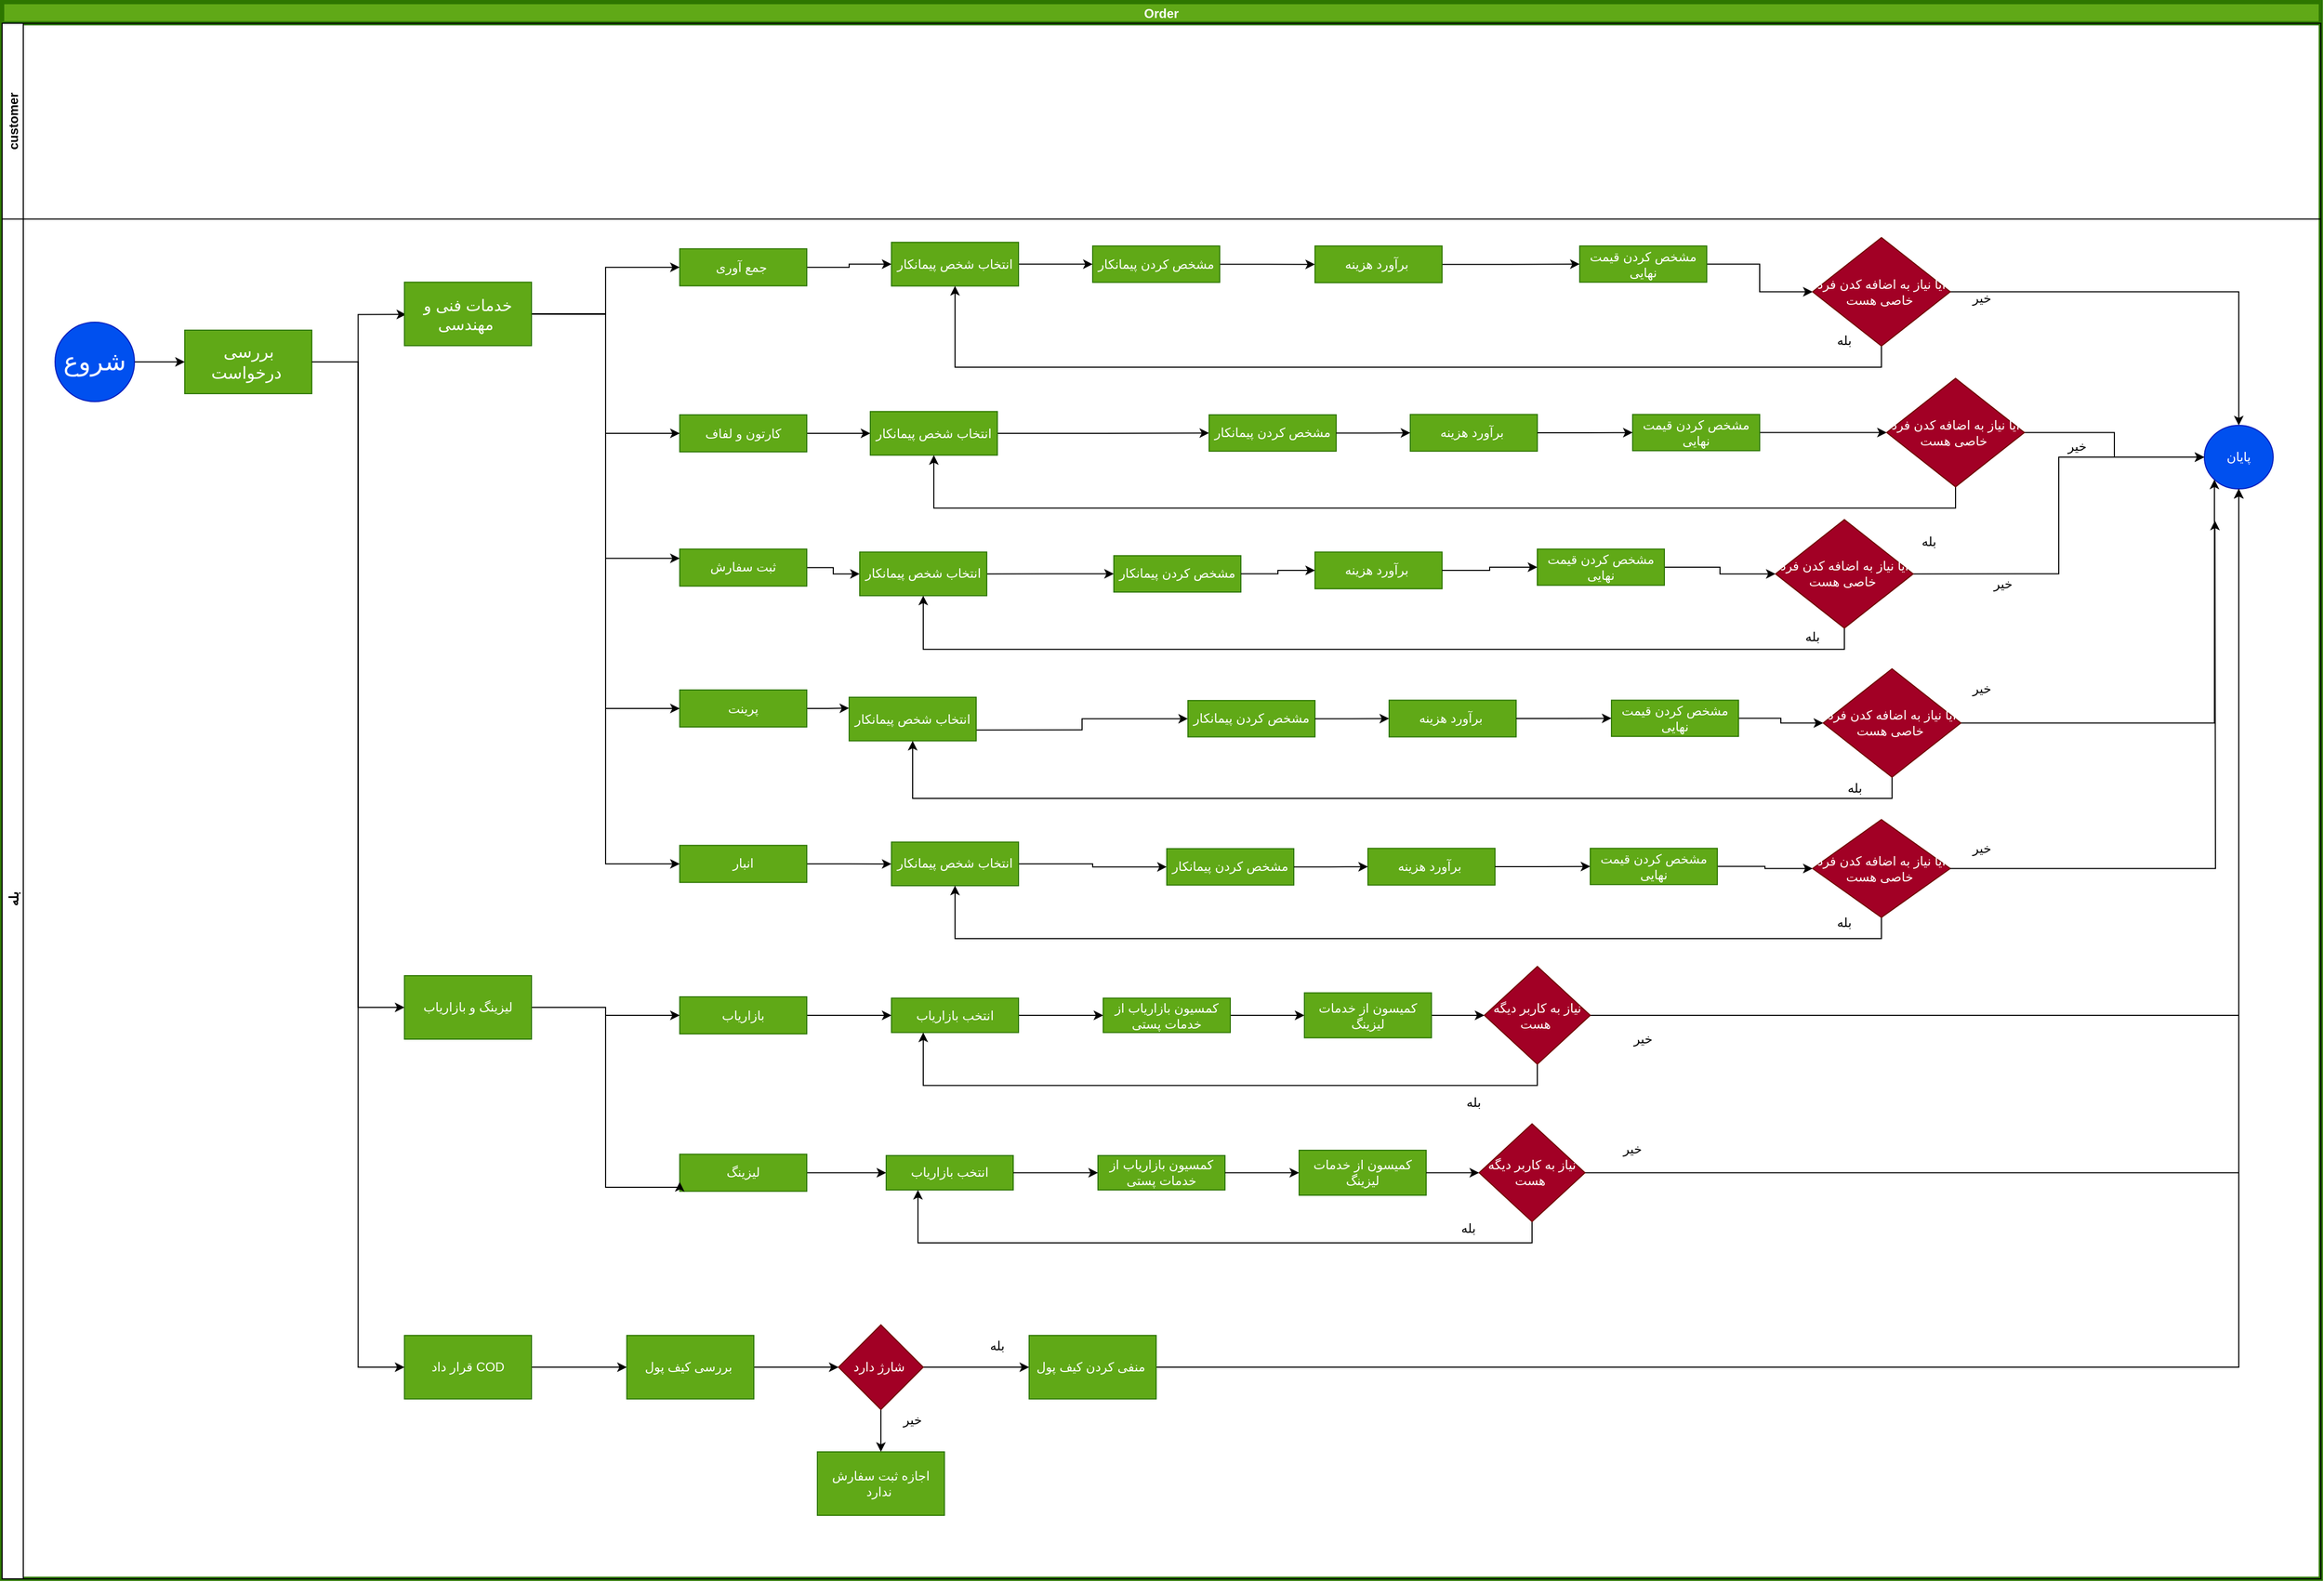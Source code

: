 <mxfile>
    <diagram id="lS7s0SmvETfpQb1Q9BnN" name="inner-order">
        <mxGraphModel dx="1367" dy="958" grid="1" gridSize="10" guides="1" tooltips="1" connect="1" arrows="1" fold="1" page="1" pageScale="1" pageWidth="2336" pageHeight="1654" math="0" shadow="0">
            <root>
                <mxCell id="0"/>
                <mxCell id="1" parent="0"/>
                <mxCell id="2" value="Order" style="swimlane;childLayout=stackLayout;resizeParent=1;resizeParentMax=0;horizontal=1;startSize=20;horizontalStack=0;strokeColor=#2D7600;fillColor=#60a917;fontColor=#ffffff;strokeWidth=4;shadow=0;rounded=0;" parent="1" vertex="1">
                    <mxGeometry x="120" y="70" width="2190" height="1490" as="geometry"/>
                </mxCell>
                <mxCell id="3" value="customer" style="swimlane;startSize=20;horizontal=0;" parent="2" vertex="1">
                    <mxGeometry y="20" width="2190" height="185" as="geometry">
                        <mxRectangle x="20" width="1860" height="20" as="alternateBounds"/>
                    </mxGeometry>
                </mxCell>
                <mxCell id="79" style="edgeStyle=orthogonalEdgeStyle;rounded=0;orthogonalLoop=1;jettySize=auto;html=1;exitX=0.5;exitY=0;exitDx=0;exitDy=0;entryX=0.5;entryY=0;entryDx=0;entryDy=0;" parent="3" edge="1">
                    <mxGeometry relative="1" as="geometry">
                        <mxPoint x="635" y="85" as="targetPoint"/>
                    </mxGeometry>
                </mxCell>
                <mxCell id="4" value="بله" style="swimlane;startSize=20;horizontal=0;" parent="2" vertex="1">
                    <mxGeometry y="205" width="2190" height="1285" as="geometry"/>
                </mxCell>
                <mxCell id="356" style="edgeStyle=orthogonalEdgeStyle;rounded=0;orthogonalLoop=1;jettySize=auto;html=1;exitX=1;exitY=0.5;exitDx=0;exitDy=0;entryX=0;entryY=0.5;entryDx=0;entryDy=0;" parent="4" source="210" target="348" edge="1">
                    <mxGeometry relative="1" as="geometry"/>
                </mxCell>
                <mxCell id="383" style="edgeStyle=orthogonalEdgeStyle;rounded=0;orthogonalLoop=1;jettySize=auto;html=1;exitX=1;exitY=0.5;exitDx=0;exitDy=0;entryX=0.013;entryY=0.508;entryDx=0;entryDy=0;entryPerimeter=0;" edge="1" parent="4" source="210" target="217">
                    <mxGeometry relative="1" as="geometry"/>
                </mxCell>
                <mxCell id="210" value="&lt;font style=&quot;font-size: 16px&quot;&gt;بررسی درخواست&amp;nbsp;&lt;/font&gt;" style="whiteSpace=wrap;html=1;fontColor=#ffffff;strokeColor=#2D7600;fillColor=#60a917;" parent="4" vertex="1">
                    <mxGeometry x="172.5" y="105" width="120" height="60" as="geometry"/>
                </mxCell>
                <mxCell id="216" value="" style="edgeStyle=orthogonalEdgeStyle;rounded=0;orthogonalLoop=1;jettySize=auto;html=1;" parent="4" source="obBfX_c-ooc2OHzCGnZm-211" target="215" edge="1">
                    <mxGeometry relative="1" as="geometry"/>
                </mxCell>
                <mxCell id="obBfX_c-ooc2OHzCGnZm-211" value="جمع آوری&amp;nbsp;" style="whiteSpace=wrap;html=1;fontColor=#ffffff;strokeColor=#2D7600;fillColor=#60a917;" parent="4" vertex="1">
                    <mxGeometry x="640" y="28.12" width="120" height="35" as="geometry"/>
                </mxCell>
                <mxCell id="381" style="edgeStyle=orthogonalEdgeStyle;rounded=0;orthogonalLoop=1;jettySize=auto;html=1;exitX=1;exitY=0.5;exitDx=0;exitDy=0;" parent="4" source="obBfX_c-ooc2OHzCGnZm-220" target="372" edge="1">
                    <mxGeometry relative="1" as="geometry"/>
                </mxCell>
                <mxCell id="obBfX_c-ooc2OHzCGnZm-220" value="لیزینگ" style="whiteSpace=wrap;html=1;fontColor=#ffffff;strokeColor=#2D7600;fillColor=#60a917;" parent="4" vertex="1">
                    <mxGeometry x="640" y="883.75" width="120" height="35" as="geometry"/>
                </mxCell>
                <mxCell id="351" value="" style="edgeStyle=orthogonalEdgeStyle;rounded=0;orthogonalLoop=1;jettySize=auto;html=1;" parent="4" source="obBfX_c-ooc2OHzCGnZm-218" target="350" edge="1">
                    <mxGeometry relative="1" as="geometry"/>
                </mxCell>
                <mxCell id="obBfX_c-ooc2OHzCGnZm-218" value="بازاریاب" style="whiteSpace=wrap;html=1;fontColor=#ffffff;strokeColor=#2D7600;fillColor=#60a917;" parent="4" vertex="1">
                    <mxGeometry x="640" y="735" width="120" height="35" as="geometry"/>
                </mxCell>
                <mxCell id="304" style="edgeStyle=orthogonalEdgeStyle;rounded=0;orthogonalLoop=1;jettySize=auto;html=1;exitX=1;exitY=0.5;exitDx=0;exitDy=0;" parent="4" source="obBfX_c-ooc2OHzCGnZm-217" target="293" edge="1">
                    <mxGeometry relative="1" as="geometry"/>
                </mxCell>
                <mxCell id="obBfX_c-ooc2OHzCGnZm-217" value="انبار" style="whiteSpace=wrap;html=1;fontColor=#ffffff;strokeColor=#2D7600;fillColor=#60a917;" parent="4" vertex="1">
                    <mxGeometry x="640" y="591.88" width="120" height="35" as="geometry"/>
                </mxCell>
                <mxCell id="289" style="edgeStyle=orthogonalEdgeStyle;rounded=0;orthogonalLoop=1;jettySize=auto;html=1;exitX=1;exitY=0.5;exitDx=0;exitDy=0;entryX=0;entryY=0.25;entryDx=0;entryDy=0;" parent="4" source="obBfX_c-ooc2OHzCGnZm-216" target="278" edge="1">
                    <mxGeometry relative="1" as="geometry"/>
                </mxCell>
                <mxCell id="obBfX_c-ooc2OHzCGnZm-216" value="پرینت" style="whiteSpace=wrap;html=1;fontColor=#ffffff;strokeColor=#2D7600;fillColor=#60a917;" parent="4" vertex="1">
                    <mxGeometry x="640" y="445" width="120" height="35" as="geometry"/>
                </mxCell>
                <mxCell id="274" value="" style="edgeStyle=orthogonalEdgeStyle;rounded=0;orthogonalLoop=1;jettySize=auto;html=1;" parent="4" source="obBfX_c-ooc2OHzCGnZm-215" target="260" edge="1">
                    <mxGeometry relative="1" as="geometry"/>
                </mxCell>
                <mxCell id="obBfX_c-ooc2OHzCGnZm-215" value="ثبت سفارش" style="whiteSpace=wrap;html=1;fontColor=#ffffff;strokeColor=#2D7600;fillColor=#60a917;" parent="4" vertex="1">
                    <mxGeometry x="640" y="311.88" width="120" height="35" as="geometry"/>
                </mxCell>
                <mxCell id="252" style="edgeStyle=orthogonalEdgeStyle;rounded=0;orthogonalLoop=1;jettySize=auto;html=1;exitX=1;exitY=0.5;exitDx=0;exitDy=0;entryX=0;entryY=0.5;entryDx=0;entryDy=0;" parent="4" source="obBfX_c-ooc2OHzCGnZm-214" target="239" edge="1">
                    <mxGeometry relative="1" as="geometry"/>
                </mxCell>
                <mxCell id="obBfX_c-ooc2OHzCGnZm-214" value="کارتون و لفاف" style="whiteSpace=wrap;html=1;fontColor=#ffffff;strokeColor=#2D7600;fillColor=#60a917;" parent="4" vertex="1">
                    <mxGeometry x="640" y="185" width="120" height="35" as="geometry"/>
                </mxCell>
                <mxCell id="306" style="edgeStyle=orthogonalEdgeStyle;rounded=0;orthogonalLoop=1;jettySize=auto;html=1;exitX=1;exitY=0.5;exitDx=0;exitDy=0;" parent="4" source="215" target="227" edge="1">
                    <mxGeometry relative="1" as="geometry"/>
                </mxCell>
                <mxCell id="215" value="انتخاب شخص پیمانکار" style="whiteSpace=wrap;html=1;fontColor=#ffffff;strokeColor=#2D7600;fillColor=#60a917;" parent="4" vertex="1">
                    <mxGeometry x="840" y="22.02" width="120" height="41.25" as="geometry"/>
                </mxCell>
                <mxCell id="219" style="edgeStyle=orthogonalEdgeStyle;rounded=0;orthogonalLoop=1;jettySize=auto;html=1;exitX=1;exitY=0.5;exitDx=0;exitDy=0;" parent="4" source="217" target="obBfX_c-ooc2OHzCGnZm-211" edge="1">
                    <mxGeometry relative="1" as="geometry"/>
                </mxCell>
                <mxCell id="221" style="edgeStyle=orthogonalEdgeStyle;rounded=0;orthogonalLoop=1;jettySize=auto;html=1;exitX=1;exitY=0.5;exitDx=0;exitDy=0;entryX=0;entryY=0.5;entryDx=0;entryDy=0;" parent="4" source="217" target="obBfX_c-ooc2OHzCGnZm-214" edge="1">
                    <mxGeometry relative="1" as="geometry"/>
                </mxCell>
                <mxCell id="222" style="edgeStyle=orthogonalEdgeStyle;rounded=0;orthogonalLoop=1;jettySize=auto;html=1;exitX=1;exitY=0.5;exitDx=0;exitDy=0;entryX=0;entryY=0.25;entryDx=0;entryDy=0;" parent="4" source="217" target="obBfX_c-ooc2OHzCGnZm-215" edge="1">
                    <mxGeometry relative="1" as="geometry"/>
                </mxCell>
                <mxCell id="223" style="edgeStyle=orthogonalEdgeStyle;rounded=0;orthogonalLoop=1;jettySize=auto;html=1;exitX=1;exitY=0.5;exitDx=0;exitDy=0;entryX=0;entryY=0.5;entryDx=0;entryDy=0;" parent="4" source="217" target="obBfX_c-ooc2OHzCGnZm-216" edge="1">
                    <mxGeometry relative="1" as="geometry"/>
                </mxCell>
                <mxCell id="224" style="edgeStyle=orthogonalEdgeStyle;rounded=0;orthogonalLoop=1;jettySize=auto;html=1;exitX=1;exitY=0.5;exitDx=0;exitDy=0;entryX=0;entryY=0.5;entryDx=0;entryDy=0;" parent="4" source="217" target="obBfX_c-ooc2OHzCGnZm-217" edge="1">
                    <mxGeometry relative="1" as="geometry"/>
                </mxCell>
                <mxCell id="217" value="&lt;font style=&quot;font-size: 15px&quot;&gt;خدمات فنی و مهندسی&amp;nbsp;&lt;/font&gt;" style="whiteSpace=wrap;html=1;fontColor=#ffffff;strokeColor=#2D7600;fillColor=#60a917;" parent="4" vertex="1">
                    <mxGeometry x="380" y="59.68" width="120" height="60" as="geometry"/>
                </mxCell>
                <mxCell id="230" value="" style="edgeStyle=orthogonalEdgeStyle;rounded=0;orthogonalLoop=1;jettySize=auto;html=1;" parent="4" source="227" target="229" edge="1">
                    <mxGeometry relative="1" as="geometry"/>
                </mxCell>
                <mxCell id="227" value="مشخص کردن پیمانکار" style="whiteSpace=wrap;html=1;fontColor=#ffffff;strokeColor=#2D7600;fillColor=#60a917;" parent="4" vertex="1">
                    <mxGeometry x="1030" y="25.45" width="120" height="34.38" as="geometry"/>
                </mxCell>
                <mxCell id="232" value="" style="edgeStyle=orthogonalEdgeStyle;rounded=0;orthogonalLoop=1;jettySize=auto;html=1;" parent="4" source="229" target="231" edge="1">
                    <mxGeometry relative="1" as="geometry"/>
                </mxCell>
                <mxCell id="229" value="برآورد هزینه&amp;nbsp;" style="whiteSpace=wrap;html=1;fontColor=#ffffff;strokeColor=#2D7600;fillColor=#60a917;" parent="4" vertex="1">
                    <mxGeometry x="1240" y="25.45" width="120" height="34.69" as="geometry"/>
                </mxCell>
                <mxCell id="308" value="" style="edgeStyle=orthogonalEdgeStyle;rounded=0;orthogonalLoop=1;jettySize=auto;html=1;" parent="4" source="231" target="307" edge="1">
                    <mxGeometry relative="1" as="geometry"/>
                </mxCell>
                <mxCell id="231" value="مشخص کردن قیمت نهایی" style="whiteSpace=wrap;html=1;fontColor=#ffffff;strokeColor=#2D7600;fillColor=#60a917;" parent="4" vertex="1">
                    <mxGeometry x="1490" y="25.45" width="120" height="34.23" as="geometry"/>
                </mxCell>
                <mxCell id="320" style="edgeStyle=orthogonalEdgeStyle;rounded=0;orthogonalLoop=1;jettySize=auto;html=1;exitX=1;exitY=0.5;exitDx=0;exitDy=0;entryX=0;entryY=0.5;entryDx=0;entryDy=0;" parent="4" source="239" target="243" edge="1">
                    <mxGeometry relative="1" as="geometry"/>
                </mxCell>
                <mxCell id="239" value="انتخاب شخص پیمانکار" style="whiteSpace=wrap;html=1;fontColor=#ffffff;strokeColor=#2D7600;fillColor=#60a917;" parent="4" vertex="1">
                    <mxGeometry x="820" y="181.88" width="120" height="41.25" as="geometry"/>
                </mxCell>
                <mxCell id="243" value="مشخص کردن پیمانکار" style="whiteSpace=wrap;html=1;fontColor=#ffffff;strokeColor=#2D7600;fillColor=#60a917;" parent="4" vertex="1">
                    <mxGeometry x="1140" y="185" width="120" height="34.38" as="geometry"/>
                </mxCell>
                <mxCell id="245" value="برآورد هزینه&amp;nbsp;" style="whiteSpace=wrap;html=1;fontColor=#ffffff;strokeColor=#2D7600;fillColor=#60a917;" parent="4" vertex="1">
                    <mxGeometry x="1330" y="184.69" width="120" height="34.69" as="geometry"/>
                </mxCell>
                <mxCell id="242" value="" style="edgeStyle=orthogonalEdgeStyle;rounded=0;orthogonalLoop=1;jettySize=auto;html=1;" parent="4" source="243" target="245" edge="1">
                    <mxGeometry relative="1" as="geometry"/>
                </mxCell>
                <mxCell id="326" style="edgeStyle=orthogonalEdgeStyle;rounded=0;orthogonalLoop=1;jettySize=auto;html=1;exitX=1;exitY=0.5;exitDx=0;exitDy=0;entryX=0;entryY=0.5;entryDx=0;entryDy=0;" parent="4" source="246" target="315" edge="1">
                    <mxGeometry relative="1" as="geometry"/>
                </mxCell>
                <mxCell id="246" value="مشخص کردن قیمت نهایی" style="whiteSpace=wrap;html=1;fontColor=#ffffff;strokeColor=#2D7600;fillColor=#60a917;" parent="4" vertex="1">
                    <mxGeometry x="1540" y="184.69" width="120" height="34.23" as="geometry"/>
                </mxCell>
                <mxCell id="244" value="" style="edgeStyle=orthogonalEdgeStyle;rounded=0;orthogonalLoop=1;jettySize=auto;html=1;" parent="4" source="245" target="246" edge="1">
                    <mxGeometry relative="1" as="geometry"/>
                </mxCell>
                <mxCell id="322" style="edgeStyle=orthogonalEdgeStyle;rounded=0;orthogonalLoop=1;jettySize=auto;html=1;exitX=1;exitY=0.5;exitDx=0;exitDy=0;" parent="4" source="260" target="261" edge="1">
                    <mxGeometry relative="1" as="geometry"/>
                </mxCell>
                <mxCell id="260" value="انتخاب شخص پیمانکار" style="whiteSpace=wrap;html=1;fontColor=#ffffff;strokeColor=#2D7600;fillColor=#60a917;" parent="4" vertex="1">
                    <mxGeometry x="810" y="314.69" width="120" height="41.25" as="geometry"/>
                </mxCell>
                <mxCell id="261" value="مشخص کردن پیمانکار" style="whiteSpace=wrap;html=1;fontColor=#ffffff;strokeColor=#2D7600;fillColor=#60a917;" parent="4" vertex="1">
                    <mxGeometry x="1050" y="318.13" width="120" height="34.38" as="geometry"/>
                </mxCell>
                <mxCell id="262" value="برآورد هزینه&amp;nbsp;" style="whiteSpace=wrap;html=1;fontColor=#ffffff;strokeColor=#2D7600;fillColor=#60a917;" parent="4" vertex="1">
                    <mxGeometry x="1240" y="314.69" width="120" height="34.69" as="geometry"/>
                </mxCell>
                <mxCell id="263" value="" style="edgeStyle=orthogonalEdgeStyle;rounded=0;orthogonalLoop=1;jettySize=auto;html=1;" parent="4" source="261" target="262" edge="1">
                    <mxGeometry relative="1" as="geometry"/>
                </mxCell>
                <mxCell id="327" style="edgeStyle=orthogonalEdgeStyle;rounded=0;orthogonalLoop=1;jettySize=auto;html=1;exitX=1;exitY=0.5;exitDx=0;exitDy=0;" parent="4" source="264" target="323" edge="1">
                    <mxGeometry relative="1" as="geometry"/>
                </mxCell>
                <mxCell id="264" value="مشخص کردن قیمت نهایی" style="whiteSpace=wrap;html=1;fontColor=#ffffff;strokeColor=#2D7600;fillColor=#60a917;" parent="4" vertex="1">
                    <mxGeometry x="1450" y="311.88" width="120" height="34.23" as="geometry"/>
                </mxCell>
                <mxCell id="265" value="" style="edgeStyle=orthogonalEdgeStyle;rounded=0;orthogonalLoop=1;jettySize=auto;html=1;" parent="4" source="262" target="264" edge="1">
                    <mxGeometry relative="1" as="geometry"/>
                </mxCell>
                <mxCell id="337" style="edgeStyle=orthogonalEdgeStyle;rounded=0;orthogonalLoop=1;jettySize=auto;html=1;exitX=1;exitY=0.75;exitDx=0;exitDy=0;" parent="4" source="278" target="279" edge="1">
                    <mxGeometry relative="1" as="geometry"/>
                </mxCell>
                <mxCell id="278" value="انتخاب شخص پیمانکار" style="whiteSpace=wrap;html=1;fontColor=#ffffff;strokeColor=#2D7600;fillColor=#60a917;" parent="4" vertex="1">
                    <mxGeometry x="800" y="451.88" width="120" height="41.25" as="geometry"/>
                </mxCell>
                <mxCell id="279" value="مشخص کردن پیمانکار" style="whiteSpace=wrap;html=1;fontColor=#ffffff;strokeColor=#2D7600;fillColor=#60a917;" parent="4" vertex="1">
                    <mxGeometry x="1120" y="455" width="120" height="34.38" as="geometry"/>
                </mxCell>
                <mxCell id="280" value="برآورد هزینه&amp;nbsp;" style="whiteSpace=wrap;html=1;fontColor=#ffffff;strokeColor=#2D7600;fillColor=#60a917;" parent="4" vertex="1">
                    <mxGeometry x="1310" y="454.69" width="120" height="34.69" as="geometry"/>
                </mxCell>
                <mxCell id="281" value="" style="edgeStyle=orthogonalEdgeStyle;rounded=0;orthogonalLoop=1;jettySize=auto;html=1;" parent="4" source="279" target="280" edge="1">
                    <mxGeometry relative="1" as="geometry"/>
                </mxCell>
                <mxCell id="336" style="edgeStyle=orthogonalEdgeStyle;rounded=0;orthogonalLoop=1;jettySize=auto;html=1;exitX=1;exitY=0.5;exitDx=0;exitDy=0;" parent="4" source="282" target="333" edge="1">
                    <mxGeometry relative="1" as="geometry"/>
                </mxCell>
                <mxCell id="282" value="مشخص کردن قیمت نهایی" style="whiteSpace=wrap;html=1;fontColor=#ffffff;strokeColor=#2D7600;fillColor=#60a917;" parent="4" vertex="1">
                    <mxGeometry x="1520" y="454.69" width="120" height="34.23" as="geometry"/>
                </mxCell>
                <mxCell id="283" value="" style="edgeStyle=orthogonalEdgeStyle;rounded=0;orthogonalLoop=1;jettySize=auto;html=1;" parent="4" source="280" target="282" edge="1">
                    <mxGeometry relative="1" as="geometry"/>
                </mxCell>
                <mxCell id="343" style="edgeStyle=orthogonalEdgeStyle;rounded=0;orthogonalLoop=1;jettySize=auto;html=1;exitX=1;exitY=0.5;exitDx=0;exitDy=0;" parent="4" source="293" target="294" edge="1">
                    <mxGeometry relative="1" as="geometry"/>
                </mxCell>
                <mxCell id="293" value="انتخاب شخص پیمانکار" style="whiteSpace=wrap;html=1;fontColor=#ffffff;strokeColor=#2D7600;fillColor=#60a917;" parent="4" vertex="1">
                    <mxGeometry x="840" y="588.76" width="120" height="41.25" as="geometry"/>
                </mxCell>
                <mxCell id="294" value="مشخص کردن پیمانکار" style="whiteSpace=wrap;html=1;fontColor=#ffffff;strokeColor=#2D7600;fillColor=#60a917;" parent="4" vertex="1">
                    <mxGeometry x="1100" y="595" width="120" height="34.38" as="geometry"/>
                </mxCell>
                <mxCell id="295" value="برآورد هزینه&amp;nbsp;" style="whiteSpace=wrap;html=1;fontColor=#ffffff;strokeColor=#2D7600;fillColor=#60a917;" parent="4" vertex="1">
                    <mxGeometry x="1290" y="594.69" width="120" height="34.69" as="geometry"/>
                </mxCell>
                <mxCell id="296" value="" style="edgeStyle=orthogonalEdgeStyle;rounded=0;orthogonalLoop=1;jettySize=auto;html=1;" parent="4" source="294" target="295" edge="1">
                    <mxGeometry relative="1" as="geometry"/>
                </mxCell>
                <mxCell id="345" style="edgeStyle=orthogonalEdgeStyle;rounded=0;orthogonalLoop=1;jettySize=auto;html=1;exitX=1;exitY=0.5;exitDx=0;exitDy=0;entryX=0;entryY=0.5;entryDx=0;entryDy=0;" parent="4" source="297" target="340" edge="1">
                    <mxGeometry relative="1" as="geometry"/>
                </mxCell>
                <mxCell id="297" value="مشخص کردن قیمت نهایی" style="whiteSpace=wrap;html=1;fontColor=#ffffff;strokeColor=#2D7600;fillColor=#60a917;" parent="4" vertex="1">
                    <mxGeometry x="1500" y="594.69" width="120" height="34.23" as="geometry"/>
                </mxCell>
                <mxCell id="298" value="" style="edgeStyle=orthogonalEdgeStyle;rounded=0;orthogonalLoop=1;jettySize=auto;html=1;" parent="4" source="295" target="297" edge="1">
                    <mxGeometry relative="1" as="geometry"/>
                </mxCell>
                <mxCell id="305" style="edgeStyle=orthogonalEdgeStyle;rounded=0;orthogonalLoop=1;jettySize=auto;html=1;exitX=1;exitY=0.5;exitDx=0;exitDy=0;entryX=0;entryY=0.5;entryDx=0;entryDy=0;" parent="4" source="7" target="210" edge="1">
                    <mxGeometry relative="1" as="geometry"/>
                </mxCell>
                <mxCell id="7" value="&lt;font style=&quot;font-size: 24px&quot;&gt;شروع&lt;/font&gt;" style="ellipse;whiteSpace=wrap;html=1;aspect=fixed;fillColor=#0050ef;strokeColor=#001DBC;fontColor=#ffffff;" parent="4" vertex="1">
                    <mxGeometry x="50" y="97.5" width="75" height="75" as="geometry"/>
                </mxCell>
                <mxCell id="309" style="edgeStyle=orthogonalEdgeStyle;rounded=0;orthogonalLoop=1;jettySize=auto;html=1;exitX=0.5;exitY=1;exitDx=0;exitDy=0;entryX=0.5;entryY=1;entryDx=0;entryDy=0;" parent="4" source="307" target="215" edge="1">
                    <mxGeometry relative="1" as="geometry">
                        <mxPoint x="1040" y="75" as="targetPoint"/>
                    </mxGeometry>
                </mxCell>
                <mxCell id="313" style="edgeStyle=orthogonalEdgeStyle;rounded=0;orthogonalLoop=1;jettySize=auto;html=1;exitX=1;exitY=0.5;exitDx=0;exitDy=0;entryX=0.5;entryY=0;entryDx=0;entryDy=0;" parent="4" source="307" target="36" edge="1">
                    <mxGeometry relative="1" as="geometry"/>
                </mxCell>
                <mxCell id="307" value="آیا نیاز به اضافه کدن فرد خاصی هست&amp;nbsp;" style="rhombus;whiteSpace=wrap;html=1;fontColor=#ffffff;strokeColor=#6F0000;fillColor=#a20025;" parent="4" vertex="1">
                    <mxGeometry x="1710" y="17.49" width="130" height="102.51" as="geometry"/>
                </mxCell>
                <mxCell id="310" value="&lt;font color=&quot;#000000&quot;&gt;بله&lt;/font&gt;" style="text;html=1;strokeColor=none;fillColor=none;align=center;verticalAlign=middle;whiteSpace=wrap;rounded=0;" parent="4" vertex="1">
                    <mxGeometry x="1720" y="105" width="40" height="20" as="geometry"/>
                </mxCell>
                <mxCell id="36" value="پایان" style="ellipse;whiteSpace=wrap;html=1;rounded=0;fillColor=#0050ef;strokeColor=#001DBC;fontColor=#ffffff;" parent="4" vertex="1">
                    <mxGeometry x="2080" y="195" width="65" height="60" as="geometry"/>
                </mxCell>
                <mxCell id="321" style="edgeStyle=orthogonalEdgeStyle;rounded=0;orthogonalLoop=1;jettySize=auto;html=1;exitX=0.5;exitY=1;exitDx=0;exitDy=0;entryX=0.5;entryY=1;entryDx=0;entryDy=0;" parent="4" source="315" target="239" edge="1">
                    <mxGeometry relative="1" as="geometry"/>
                </mxCell>
                <mxCell id="329" style="edgeStyle=orthogonalEdgeStyle;rounded=0;orthogonalLoop=1;jettySize=auto;html=1;exitX=1;exitY=0.5;exitDx=0;exitDy=0;entryX=0;entryY=0.5;entryDx=0;entryDy=0;" parent="4" source="315" target="36" edge="1">
                    <mxGeometry relative="1" as="geometry"/>
                </mxCell>
                <mxCell id="315" value="آیا نیاز به اضافه کدن فرد خاصی هست&amp;nbsp;" style="rhombus;whiteSpace=wrap;html=1;fontColor=#ffffff;strokeColor=#6F0000;fillColor=#a20025;" parent="4" vertex="1">
                    <mxGeometry x="1780" y="150.55" width="130" height="102.51" as="geometry"/>
                </mxCell>
                <mxCell id="328" style="edgeStyle=orthogonalEdgeStyle;rounded=0;orthogonalLoop=1;jettySize=auto;html=1;exitX=0.5;exitY=1;exitDx=0;exitDy=0;entryX=0.5;entryY=1;entryDx=0;entryDy=0;" parent="4" source="323" target="260" edge="1">
                    <mxGeometry relative="1" as="geometry"/>
                </mxCell>
                <mxCell id="331" style="edgeStyle=orthogonalEdgeStyle;rounded=0;orthogonalLoop=1;jettySize=auto;html=1;exitX=1;exitY=0.5;exitDx=0;exitDy=0;entryX=0;entryY=0.5;entryDx=0;entryDy=0;" parent="4" source="323" target="36" edge="1">
                    <mxGeometry relative="1" as="geometry"/>
                </mxCell>
                <mxCell id="323" value="آیا نیاز به اضافه کدن فرد خاصی هست&amp;nbsp;" style="rhombus;whiteSpace=wrap;html=1;fontColor=#ffffff;strokeColor=#6F0000;fillColor=#a20025;" parent="4" vertex="1">
                    <mxGeometry x="1675" y="284.07" width="130" height="102.51" as="geometry"/>
                </mxCell>
                <mxCell id="325" value="&lt;font color=&quot;#000000&quot;&gt;بله&lt;/font&gt;" style="text;html=1;strokeColor=none;fillColor=none;align=center;verticalAlign=middle;whiteSpace=wrap;rounded=0;" parent="4" vertex="1">
                    <mxGeometry x="1690" y="385.0" width="40" height="20" as="geometry"/>
                </mxCell>
                <mxCell id="338" style="edgeStyle=orthogonalEdgeStyle;rounded=0;orthogonalLoop=1;jettySize=auto;html=1;exitX=0.5;exitY=1;exitDx=0;exitDy=0;entryX=0.5;entryY=1;entryDx=0;entryDy=0;" parent="4" source="333" target="278" edge="1">
                    <mxGeometry relative="1" as="geometry"/>
                </mxCell>
                <mxCell id="339" style="edgeStyle=orthogonalEdgeStyle;rounded=0;orthogonalLoop=1;jettySize=auto;html=1;exitX=1;exitY=0.5;exitDx=0;exitDy=0;entryX=0;entryY=1;entryDx=0;entryDy=0;" parent="4" source="333" target="36" edge="1">
                    <mxGeometry relative="1" as="geometry"/>
                </mxCell>
                <mxCell id="333" value="آیا نیاز به اضافه کدن فرد خاصی هست&amp;nbsp;" style="rhombus;whiteSpace=wrap;html=1;fontColor=#ffffff;strokeColor=#6F0000;fillColor=#a20025;" parent="4" vertex="1">
                    <mxGeometry x="1720" y="425" width="130" height="102.51" as="geometry"/>
                </mxCell>
                <mxCell id="334" value="&lt;font color=&quot;#000000&quot;&gt;بله&lt;/font&gt;" style="text;html=1;strokeColor=none;fillColor=none;align=center;verticalAlign=middle;whiteSpace=wrap;rounded=0;" parent="4" vertex="1">
                    <mxGeometry x="1730" y="527.51" width="40" height="20" as="geometry"/>
                </mxCell>
                <mxCell id="335" value="&lt;font color=&quot;#000000&quot;&gt;خیر&lt;/font&gt;" style="text;html=1;strokeColor=none;fillColor=none;align=center;verticalAlign=middle;whiteSpace=wrap;rounded=0;" parent="4" vertex="1">
                    <mxGeometry x="1850" y="425" width="40" height="37.51" as="geometry"/>
                </mxCell>
                <mxCell id="344" style="edgeStyle=orthogonalEdgeStyle;rounded=0;orthogonalLoop=1;jettySize=auto;html=1;exitX=0.5;exitY=1;exitDx=0;exitDy=0;entryX=0.5;entryY=1;entryDx=0;entryDy=0;" parent="4" source="340" target="293" edge="1">
                    <mxGeometry relative="1" as="geometry"/>
                </mxCell>
                <mxCell id="340" value="آیا نیاز به اضافه کدن فرد خاصی هست&amp;nbsp;" style="rhombus;whiteSpace=wrap;html=1;fontColor=#ffffff;strokeColor=#6F0000;fillColor=#a20025;" parent="4" vertex="1">
                    <mxGeometry x="1710" y="567.49" width="130" height="92.51" as="geometry"/>
                </mxCell>
                <mxCell id="341" value="&lt;font color=&quot;#000000&quot;&gt;بله&lt;/font&gt;" style="text;html=1;strokeColor=none;fillColor=none;align=center;verticalAlign=middle;whiteSpace=wrap;rounded=0;" parent="4" vertex="1">
                    <mxGeometry x="1720" y="655" width="40" height="20" as="geometry"/>
                </mxCell>
                <mxCell id="342" value="&lt;font color=&quot;#000000&quot;&gt;خیر&lt;/font&gt;" style="text;html=1;strokeColor=none;fillColor=none;align=center;verticalAlign=middle;whiteSpace=wrap;rounded=0;" parent="4" vertex="1">
                    <mxGeometry x="1850" y="585" width="40" height="20" as="geometry"/>
                </mxCell>
                <mxCell id="358" style="edgeStyle=orthogonalEdgeStyle;rounded=0;orthogonalLoop=1;jettySize=auto;html=1;exitX=1;exitY=0.5;exitDx=0;exitDy=0;" parent="4" source="348" target="obBfX_c-ooc2OHzCGnZm-218" edge="1">
                    <mxGeometry relative="1" as="geometry"/>
                </mxCell>
                <mxCell id="359" style="edgeStyle=orthogonalEdgeStyle;rounded=0;orthogonalLoop=1;jettySize=auto;html=1;exitX=1;exitY=0.5;exitDx=0;exitDy=0;entryX=0;entryY=0.75;entryDx=0;entryDy=0;" parent="4" source="348" target="obBfX_c-ooc2OHzCGnZm-220" edge="1">
                    <mxGeometry relative="1" as="geometry">
                        <Array as="points">
                            <mxPoint x="570" y="745"/>
                            <mxPoint x="570" y="915"/>
                        </Array>
                    </mxGeometry>
                </mxCell>
                <mxCell id="348" value="لیزینگ و بازاریاب" style="whiteSpace=wrap;html=1;fontColor=#ffffff;strokeColor=#2D7600;fillColor=#60a917;" parent="4" vertex="1">
                    <mxGeometry x="380" y="715" width="120" height="60" as="geometry"/>
                </mxCell>
                <mxCell id="353" value="" style="edgeStyle=orthogonalEdgeStyle;rounded=0;orthogonalLoop=1;jettySize=auto;html=1;" parent="4" source="350" target="352" edge="1">
                    <mxGeometry relative="1" as="geometry"/>
                </mxCell>
                <mxCell id="350" value="انتخب بازاریاب" style="whiteSpace=wrap;html=1;fontColor=#ffffff;strokeColor=#2D7600;fillColor=#60a917;" parent="4" vertex="1">
                    <mxGeometry x="840" y="736.25" width="120" height="32.5" as="geometry"/>
                </mxCell>
                <mxCell id="361" value="" style="edgeStyle=orthogonalEdgeStyle;rounded=0;orthogonalLoop=1;jettySize=auto;html=1;" parent="4" source="352" target="360" edge="1">
                    <mxGeometry relative="1" as="geometry"/>
                </mxCell>
                <mxCell id="352" value="کمسیون بازاریاب از خدمات پستی" style="whiteSpace=wrap;html=1;fontColor=#ffffff;strokeColor=#2D7600;fillColor=#60a917;" parent="4" vertex="1">
                    <mxGeometry x="1040" y="736.25" width="120" height="32.5" as="geometry"/>
                </mxCell>
                <mxCell id="363" value="" style="edgeStyle=orthogonalEdgeStyle;rounded=0;orthogonalLoop=1;jettySize=auto;html=1;" parent="4" source="360" target="362" edge="1">
                    <mxGeometry relative="1" as="geometry"/>
                </mxCell>
                <mxCell id="360" value="کمیسون از خدمات لیزینگ" style="whiteSpace=wrap;html=1;fontColor=#ffffff;strokeColor=#2D7600;fillColor=#60a917;" parent="4" vertex="1">
                    <mxGeometry x="1230" y="731.25" width="120" height="42.5" as="geometry"/>
                </mxCell>
                <mxCell id="366" style="edgeStyle=orthogonalEdgeStyle;rounded=0;orthogonalLoop=1;jettySize=auto;html=1;exitX=0.5;exitY=1;exitDx=0;exitDy=0;entryX=0.25;entryY=1;entryDx=0;entryDy=0;" parent="4" source="362" target="350" edge="1">
                    <mxGeometry relative="1" as="geometry"/>
                </mxCell>
                <mxCell id="368" style="edgeStyle=orthogonalEdgeStyle;rounded=0;orthogonalLoop=1;jettySize=auto;html=1;exitX=1;exitY=0.5;exitDx=0;exitDy=0;entryX=0.5;entryY=1;entryDx=0;entryDy=0;" parent="4" source="362" target="36" edge="1">
                    <mxGeometry relative="1" as="geometry"/>
                </mxCell>
                <mxCell id="362" value="نیاز به کاربر دیگه هست&amp;nbsp;" style="rhombus;whiteSpace=wrap;html=1;fontColor=#ffffff;strokeColor=#6F0000;fillColor=#a20025;" parent="4" vertex="1">
                    <mxGeometry x="1400" y="706.25" width="100" height="92.5" as="geometry"/>
                </mxCell>
                <mxCell id="372" value="انتخب بازاریاب" style="whiteSpace=wrap;html=1;fontColor=#ffffff;strokeColor=#2D7600;fillColor=#60a917;" parent="4" vertex="1">
                    <mxGeometry x="835" y="885" width="120" height="32.5" as="geometry"/>
                </mxCell>
                <mxCell id="374" value="کمسیون بازاریاب از خدمات پستی" style="whiteSpace=wrap;html=1;fontColor=#ffffff;strokeColor=#2D7600;fillColor=#60a917;" parent="4" vertex="1">
                    <mxGeometry x="1035" y="885" width="120" height="32.5" as="geometry"/>
                </mxCell>
                <mxCell id="371" value="" style="edgeStyle=orthogonalEdgeStyle;rounded=0;orthogonalLoop=1;jettySize=auto;html=1;" parent="4" source="372" target="374" edge="1">
                    <mxGeometry relative="1" as="geometry"/>
                </mxCell>
                <mxCell id="376" value="کمیسون از خدمات لیزینگ" style="whiteSpace=wrap;html=1;fontColor=#ffffff;strokeColor=#2D7600;fillColor=#60a917;" parent="4" vertex="1">
                    <mxGeometry x="1225" y="880" width="120" height="42.5" as="geometry"/>
                </mxCell>
                <mxCell id="373" value="" style="edgeStyle=orthogonalEdgeStyle;rounded=0;orthogonalLoop=1;jettySize=auto;html=1;" parent="4" source="374" target="376" edge="1">
                    <mxGeometry relative="1" as="geometry"/>
                </mxCell>
                <mxCell id="377" style="edgeStyle=orthogonalEdgeStyle;rounded=0;orthogonalLoop=1;jettySize=auto;html=1;exitX=0.5;exitY=1;exitDx=0;exitDy=0;entryX=0.25;entryY=1;entryDx=0;entryDy=0;" parent="4" source="378" target="372" edge="1">
                    <mxGeometry relative="1" as="geometry"/>
                </mxCell>
                <mxCell id="382" style="edgeStyle=orthogonalEdgeStyle;rounded=0;orthogonalLoop=1;jettySize=auto;html=1;exitX=1;exitY=0.5;exitDx=0;exitDy=0;entryX=0.5;entryY=1;entryDx=0;entryDy=0;" parent="4" source="378" target="36" edge="1">
                    <mxGeometry relative="1" as="geometry"/>
                </mxCell>
                <mxCell id="378" value="نیاز به کاربر دیگه هست&amp;nbsp;" style="rhombus;whiteSpace=wrap;html=1;fontColor=#ffffff;strokeColor=#6F0000;fillColor=#a20025;" parent="4" vertex="1">
                    <mxGeometry x="1395" y="855" width="100" height="92.5" as="geometry"/>
                </mxCell>
                <mxCell id="375" value="" style="edgeStyle=orthogonalEdgeStyle;rounded=0;orthogonalLoop=1;jettySize=auto;html=1;" parent="4" source="376" target="378" edge="1">
                    <mxGeometry relative="1" as="geometry"/>
                </mxCell>
                <mxCell id="379" value="&lt;font color=&quot;#000000&quot;&gt;بله&lt;/font&gt;" style="text;html=1;strokeColor=none;fillColor=none;align=center;verticalAlign=middle;whiteSpace=wrap;rounded=0;" parent="4" vertex="1">
                    <mxGeometry x="1365" y="943.75" width="40" height="20" as="geometry"/>
                </mxCell>
                <mxCell id="380" value="&lt;font color=&quot;#000000&quot;&gt;خیر&lt;/font&gt;" style="text;html=1;strokeColor=none;fillColor=none;align=center;verticalAlign=middle;whiteSpace=wrap;rounded=0;" parent="4" vertex="1">
                    <mxGeometry x="1520" y="868.75" width="40" height="20" as="geometry"/>
                </mxCell>
                <mxCell id="386" value="" style="edgeStyle=orthogonalEdgeStyle;rounded=0;orthogonalLoop=1;jettySize=auto;html=1;" edge="1" parent="4" source="384" target="385">
                    <mxGeometry relative="1" as="geometry"/>
                </mxCell>
                <mxCell id="384" value="قرار داد COD" style="whiteSpace=wrap;html=1;fontColor=#ffffff;strokeColor=#2D7600;fillColor=#60a917;" vertex="1" parent="4">
                    <mxGeometry x="380" y="1055" width="120" height="60" as="geometry"/>
                </mxCell>
                <mxCell id="394" value="" style="edgeStyle=orthogonalEdgeStyle;rounded=0;orthogonalLoop=1;jettySize=auto;html=1;" edge="1" parent="4" source="385" target="393">
                    <mxGeometry relative="1" as="geometry"/>
                </mxCell>
                <mxCell id="385" value="بررسی کیف پول&amp;nbsp;" style="whiteSpace=wrap;html=1;fontColor=#ffffff;strokeColor=#2D7600;fillColor=#60a917;" vertex="1" parent="4">
                    <mxGeometry x="590" y="1055" width="120" height="60" as="geometry"/>
                </mxCell>
                <mxCell id="403" style="edgeStyle=orthogonalEdgeStyle;rounded=0;orthogonalLoop=1;jettySize=auto;html=1;exitX=1;exitY=0.5;exitDx=0;exitDy=0;entryX=0.5;entryY=1;entryDx=0;entryDy=0;" edge="1" parent="4" source="387" target="36">
                    <mxGeometry relative="1" as="geometry"/>
                </mxCell>
                <mxCell id="387" value="منفی کردن کیف پول&amp;nbsp;" style="whiteSpace=wrap;html=1;fontColor=#ffffff;strokeColor=#2D7600;fillColor=#60a917;" vertex="1" parent="4">
                    <mxGeometry x="970" y="1055" width="120" height="60" as="geometry"/>
                </mxCell>
                <mxCell id="395" value="" style="edgeStyle=orthogonalEdgeStyle;rounded=0;orthogonalLoop=1;jettySize=auto;html=1;" edge="1" parent="4" source="393" target="387">
                    <mxGeometry relative="1" as="geometry"/>
                </mxCell>
                <mxCell id="397" value="" style="edgeStyle=orthogonalEdgeStyle;rounded=0;orthogonalLoop=1;jettySize=auto;html=1;" edge="1" parent="4" source="393" target="396">
                    <mxGeometry relative="1" as="geometry"/>
                </mxCell>
                <mxCell id="393" value="شارژ دارد&amp;nbsp;" style="rhombus;whiteSpace=wrap;html=1;fontColor=#ffffff;strokeColor=#6F0000;fillColor=#a20025;" vertex="1" parent="4">
                    <mxGeometry x="790" y="1045" width="80" height="80" as="geometry"/>
                </mxCell>
                <mxCell id="396" value="اجازه ثبت سفارش ندارد&amp;nbsp;" style="whiteSpace=wrap;html=1;fontColor=#ffffff;strokeColor=#2D7600;fillColor=#60a917;" vertex="1" parent="4">
                    <mxGeometry x="770" y="1165" width="120" height="60" as="geometry"/>
                </mxCell>
                <mxCell id="398" value="بله" style="text;html=1;strokeColor=none;fillColor=none;align=center;verticalAlign=middle;whiteSpace=wrap;rounded=0;" vertex="1" parent="4">
                    <mxGeometry x="920" y="1055" width="40" height="20" as="geometry"/>
                </mxCell>
                <mxCell id="404" style="edgeStyle=orthogonalEdgeStyle;rounded=0;orthogonalLoop=1;jettySize=auto;html=1;exitX=1;exitY=0.5;exitDx=0;exitDy=0;entryX=0;entryY=0.5;entryDx=0;entryDy=0;" edge="1" parent="4" source="210" target="384">
                    <mxGeometry relative="1" as="geometry">
                        <mxPoint x="350.0" y="305" as="targetPoint"/>
                    </mxGeometry>
                </mxCell>
                <mxCell id="318" value="&lt;font color=&quot;#000000&quot;&gt;بله&lt;/font&gt;" style="text;html=1;strokeColor=none;fillColor=none;align=center;verticalAlign=middle;whiteSpace=wrap;rounded=0;" parent="1" vertex="1">
                    <mxGeometry x="1920" y="570" width="40" height="20" as="geometry"/>
                </mxCell>
                <mxCell id="319" value="&lt;font color=&quot;#000000&quot;&gt;خیر&lt;/font&gt;" style="text;html=1;strokeColor=none;fillColor=none;align=center;verticalAlign=middle;whiteSpace=wrap;rounded=0;" parent="1" vertex="1">
                    <mxGeometry x="1970" y="340" width="40" height="20" as="geometry"/>
                </mxCell>
                <mxCell id="330" value="&lt;font color=&quot;#000000&quot;&gt;خیر&lt;/font&gt;" style="text;html=1;strokeColor=none;fillColor=none;align=center;verticalAlign=middle;whiteSpace=wrap;rounded=0;" parent="1" vertex="1">
                    <mxGeometry x="2060" y="480" width="40" height="20" as="geometry"/>
                </mxCell>
                <mxCell id="332" value="&lt;font color=&quot;#000000&quot;&gt;خیر&lt;/font&gt;" style="text;html=1;strokeColor=none;fillColor=none;align=center;verticalAlign=middle;whiteSpace=wrap;rounded=0;" parent="1" vertex="1">
                    <mxGeometry x="1990" y="610" width="40" height="20" as="geometry"/>
                </mxCell>
                <mxCell id="346" style="edgeStyle=orthogonalEdgeStyle;rounded=0;orthogonalLoop=1;jettySize=auto;html=1;exitX=1;exitY=0.5;exitDx=0;exitDy=0;" parent="1" source="340" edge="1">
                    <mxGeometry relative="1" as="geometry">
                        <mxPoint x="2210" y="560" as="targetPoint"/>
                    </mxGeometry>
                </mxCell>
                <mxCell id="367" value="&lt;font color=&quot;#000000&quot;&gt;بله&lt;/font&gt;" style="text;html=1;strokeColor=none;fillColor=none;align=center;verticalAlign=middle;whiteSpace=wrap;rounded=0;" parent="1" vertex="1">
                    <mxGeometry x="1490" y="1100" width="40" height="20" as="geometry"/>
                </mxCell>
                <mxCell id="369" value="&lt;font color=&quot;#000000&quot;&gt;خیر&lt;/font&gt;" style="text;html=1;strokeColor=none;fillColor=none;align=center;verticalAlign=middle;whiteSpace=wrap;rounded=0;" parent="1" vertex="1">
                    <mxGeometry x="1650" y="1040" width="40" height="20" as="geometry"/>
                </mxCell>
                <mxCell id="400" value="خیر" style="text;html=1;strokeColor=none;fillColor=none;align=center;verticalAlign=middle;whiteSpace=wrap;rounded=0;" vertex="1" parent="1">
                    <mxGeometry x="960" y="1400" width="40" height="20" as="geometry"/>
                </mxCell>
            </root>
        </mxGraphModel>
    </diagram>
    <diagram id="9YOEF9CEAczT_-_ygEmO" name="cod">
        <mxGraphModel dx="820" dy="575" grid="1" gridSize="10" guides="1" tooltips="1" connect="1" arrows="1" fold="1" page="1" pageScale="1" pageWidth="2336" pageHeight="1654" math="0" shadow="0">
            <root>
                <mxCell id="6-kH1bkSdVMrU8_aLlKb-0"/>
                <mxCell id="6-kH1bkSdVMrU8_aLlKb-1" parent="6-kH1bkSdVMrU8_aLlKb-0"/>
                <mxCell id="K4cyZv8H0wW2V2rLuBcf-0" value="Order" style="swimlane;childLayout=stackLayout;resizeParent=1;resizeParentMax=0;horizontal=0;startSize=20;horizontalStack=0;strokeColor=#000000;" parent="6-kH1bkSdVMrU8_aLlKb-1" vertex="1">
                    <mxGeometry x="50" y="220" width="2160" height="1140" as="geometry"/>
                </mxCell>
                <mxCell id="K4cyZv8H0wW2V2rLuBcf-1" value="customer" style="swimlane;startSize=20;horizontal=0;" parent="K4cyZv8H0wW2V2rLuBcf-0" vertex="1">
                    <mxGeometry x="20" width="2140" height="290" as="geometry">
                        <mxRectangle x="20" width="1860" height="20" as="alternateBounds"/>
                    </mxGeometry>
                </mxCell>
                <mxCell id="K4cyZv8H0wW2V2rLuBcf-2" value="" style="edgeStyle=orthogonalEdgeStyle;rounded=0;orthogonalLoop=1;jettySize=auto;html=1;" parent="K4cyZv8H0wW2V2rLuBcf-1" source="K4cyZv8H0wW2V2rLuBcf-3" target="K4cyZv8H0wW2V2rLuBcf-5" edge="1">
                    <mxGeometry relative="1" as="geometry"/>
                </mxCell>
                <mxCell id="K4cyZv8H0wW2V2rLuBcf-3" value="&lt;font style=&quot;font-size: 24px&quot;&gt;شروع&lt;/font&gt;" style="ellipse;whiteSpace=wrap;html=1;aspect=fixed;fillColor=#0050ef;strokeColor=#001DBC;fontColor=#ffffff;" parent="K4cyZv8H0wW2V2rLuBcf-1" vertex="1">
                    <mxGeometry x="40" y="75" width="75" height="75" as="geometry"/>
                </mxCell>
                <mxCell id="K4cyZv8H0wW2V2rLuBcf-5" value="&lt;font style=&quot;font-size: 15px&quot;&gt;تماس برای اعمال قرارداد&lt;/font&gt;" style="whiteSpace=wrap;html=1;fillColor=#60a917;strokeColor=#2D7600;fontColor=#ffffff;" parent="K4cyZv8H0wW2V2rLuBcf-1" vertex="1">
                    <mxGeometry x="150" y="77.5" width="130" height="70" as="geometry"/>
                </mxCell>
                <mxCell id="K4cyZv8H0wW2V2rLuBcf-21" value="پایان" style="ellipse;whiteSpace=wrap;html=1;rounded=0;fillColor=#0050ef;strokeColor=#001DBC;fontColor=#ffffff;" parent="K4cyZv8H0wW2V2rLuBcf-1" vertex="1">
                    <mxGeometry x="2020" y="150" width="65" height="60" as="geometry"/>
                </mxCell>
                <mxCell id="K4cyZv8H0wW2V2rLuBcf-14" value="Postex" style="swimlane;startSize=20;horizontal=0;" parent="K4cyZv8H0wW2V2rLuBcf-0" vertex="1">
                    <mxGeometry x="20" y="290" width="2140" height="850" as="geometry"/>
                </mxCell>
                <mxCell id="Ck6tV_7qu25ByQV0ORCY-14" style="edgeStyle=orthogonalEdgeStyle;rounded=0;orthogonalLoop=1;jettySize=auto;html=1;exitX=1;exitY=0.5;exitDx=0;exitDy=0;entryX=0;entryY=0.5;entryDx=0;entryDy=0;" parent="K4cyZv8H0wW2V2rLuBcf-14" source="Ck6tV_7qu25ByQV0ORCY-0" target="Ck6tV_7qu25ByQV0ORCY-12" edge="1">
                    <mxGeometry relative="1" as="geometry"/>
                </mxCell>
                <mxCell id="Ck6tV_7qu25ByQV0ORCY-0" value="بررسی جهت اعمال پنل قرارداد&lt;br&gt;" style="whiteSpace=wrap;html=1;fontColor=#ffffff;strokeColor=#2D7600;fillColor=#60a917;" parent="K4cyZv8H0wW2V2rLuBcf-14" vertex="1">
                    <mxGeometry x="30" y="200" width="155" height="60" as="geometry"/>
                </mxCell>
                <mxCell id="Ck6tV_7qu25ByQV0ORCY-21" value="" style="edgeStyle=orthogonalEdgeStyle;rounded=0;orthogonalLoop=1;jettySize=auto;html=1;" parent="K4cyZv8H0wW2V2rLuBcf-14" source="Ck6tV_7qu25ByQV0ORCY-2" target="Ck6tV_7qu25ByQV0ORCY-20" edge="1">
                    <mxGeometry relative="1" as="geometry"/>
                </mxCell>
                <mxCell id="Ck6tV_7qu25ByQV0ORCY-2" value="جمع آوری" style="whiteSpace=wrap;html=1;fontColor=#ffffff;strokeColor=#2D7600;fillColor=#60a917;" parent="K4cyZv8H0wW2V2rLuBcf-14" vertex="1">
                    <mxGeometry x="460" y="10" width="120" height="30" as="geometry"/>
                </mxCell>
                <mxCell id="Ck6tV_7qu25ByQV0ORCY-7" value="" style="whiteSpace=wrap;html=1;fontColor=#ffffff;strokeColor=#2D7600;fillColor=#60a917;" parent="K4cyZv8H0wW2V2rLuBcf-14" vertex="1">
                    <mxGeometry x="440" y="600" width="120" height="40" as="geometry"/>
                </mxCell>
                <mxCell id="Ck6tV_7qu25ByQV0ORCY-132" style="edgeStyle=orthogonalEdgeStyle;rounded=0;orthogonalLoop=1;jettySize=auto;html=1;exitX=1;exitY=0.5;exitDx=0;exitDy=0;entryX=0;entryY=0.75;entryDx=0;entryDy=0;" parent="K4cyZv8H0wW2V2rLuBcf-14" source="Ck6tV_7qu25ByQV0ORCY-6" target="Ck6tV_7qu25ByQV0ORCY-115" edge="1">
                    <mxGeometry relative="1" as="geometry"/>
                </mxCell>
                <mxCell id="Ck6tV_7qu25ByQV0ORCY-6" value="انبار" style="whiteSpace=wrap;html=1;fontColor=#ffffff;strokeColor=#2D7600;fillColor=#60a917;" parent="K4cyZv8H0wW2V2rLuBcf-14" vertex="1">
                    <mxGeometry x="460" y="540" width="120" height="30" as="geometry"/>
                </mxCell>
                <mxCell id="Ck6tV_7qu25ByQV0ORCY-131" style="edgeStyle=orthogonalEdgeStyle;rounded=0;orthogonalLoop=1;jettySize=auto;html=1;exitX=1;exitY=0.5;exitDx=0;exitDy=0;" parent="K4cyZv8H0wW2V2rLuBcf-14" source="Ck6tV_7qu25ByQV0ORCY-5" target="Ck6tV_7qu25ByQV0ORCY-102" edge="1">
                    <mxGeometry relative="1" as="geometry"/>
                </mxCell>
                <mxCell id="Ck6tV_7qu25ByQV0ORCY-5" value="ثبت سفارش" style="whiteSpace=wrap;html=1;fontColor=#ffffff;strokeColor=#2D7600;fillColor=#60a917;" parent="K4cyZv8H0wW2V2rLuBcf-14" vertex="1">
                    <mxGeometry x="460" y="405" width="120" height="40" as="geometry"/>
                </mxCell>
                <mxCell id="Ck6tV_7qu25ByQV0ORCY-95" style="edgeStyle=orthogonalEdgeStyle;rounded=0;orthogonalLoop=1;jettySize=auto;html=1;exitX=1;exitY=0.5;exitDx=0;exitDy=0;entryX=0;entryY=0.5;entryDx=0;entryDy=0;" parent="K4cyZv8H0wW2V2rLuBcf-14" source="Ck6tV_7qu25ByQV0ORCY-4" target="Ck6tV_7qu25ByQV0ORCY-84" edge="1">
                    <mxGeometry relative="1" as="geometry"/>
                </mxCell>
                <mxCell id="Ck6tV_7qu25ByQV0ORCY-4" value="پرینت" style="whiteSpace=wrap;html=1;fontColor=#ffffff;strokeColor=#2D7600;fillColor=#60a917;" parent="K4cyZv8H0wW2V2rLuBcf-14" vertex="1">
                    <mxGeometry x="450" y="287" width="120" height="30" as="geometry"/>
                </mxCell>
                <mxCell id="Ck6tV_7qu25ByQV0ORCY-57" style="edgeStyle=orthogonalEdgeStyle;rounded=0;orthogonalLoop=1;jettySize=auto;html=1;exitX=1;exitY=0.5;exitDx=0;exitDy=0;" parent="K4cyZv8H0wW2V2rLuBcf-14" source="Ck6tV_7qu25ByQV0ORCY-8" target="Ck6tV_7qu25ByQV0ORCY-34" edge="1">
                    <mxGeometry relative="1" as="geometry"/>
                </mxCell>
                <mxCell id="Ck6tV_7qu25ByQV0ORCY-8" value="کارتون و لفاف&amp;nbsp;" style="whiteSpace=wrap;html=1;fontColor=#ffffff;strokeColor=#2D7600;fillColor=#60a917;" parent="K4cyZv8H0wW2V2rLuBcf-14" vertex="1">
                    <mxGeometry x="460" y="110" width="120" height="30" as="geometry"/>
                </mxCell>
                <mxCell id="Ck6tV_7qu25ByQV0ORCY-11" value="" style="whiteSpace=wrap;html=1;fontColor=#ffffff;strokeColor=#2D7600;fillColor=#60a917;" parent="K4cyZv8H0wW2V2rLuBcf-14" vertex="1">
                    <mxGeometry x="450" y="770" width="120" height="40" as="geometry"/>
                </mxCell>
                <mxCell id="Ck6tV_7qu25ByQV0ORCY-10" value="" style="whiteSpace=wrap;html=1;fontColor=#ffffff;strokeColor=#2D7600;fillColor=#60a917;" parent="K4cyZv8H0wW2V2rLuBcf-14" vertex="1">
                    <mxGeometry x="440" y="700" width="120" height="40" as="geometry"/>
                </mxCell>
                <mxCell id="Ck6tV_7qu25ByQV0ORCY-15" style="edgeStyle=orthogonalEdgeStyle;rounded=0;orthogonalLoop=1;jettySize=auto;html=1;exitX=1;exitY=0.5;exitDx=0;exitDy=0;entryX=0;entryY=0.5;entryDx=0;entryDy=0;" parent="K4cyZv8H0wW2V2rLuBcf-14" source="Ck6tV_7qu25ByQV0ORCY-12" target="Ck6tV_7qu25ByQV0ORCY-2" edge="1">
                    <mxGeometry relative="1" as="geometry"/>
                </mxCell>
                <mxCell id="Ck6tV_7qu25ByQV0ORCY-16" style="edgeStyle=orthogonalEdgeStyle;rounded=0;orthogonalLoop=1;jettySize=auto;html=1;exitX=1;exitY=0.5;exitDx=0;exitDy=0;entryX=0;entryY=0.5;entryDx=0;entryDy=0;" parent="K4cyZv8H0wW2V2rLuBcf-14" source="Ck6tV_7qu25ByQV0ORCY-12" target="Ck6tV_7qu25ByQV0ORCY-8" edge="1">
                    <mxGeometry relative="1" as="geometry"/>
                </mxCell>
                <mxCell id="Ck6tV_7qu25ByQV0ORCY-17" style="edgeStyle=orthogonalEdgeStyle;rounded=0;orthogonalLoop=1;jettySize=auto;html=1;exitX=1;exitY=0.5;exitDx=0;exitDy=0;entryX=0;entryY=0.5;entryDx=0;entryDy=0;" parent="K4cyZv8H0wW2V2rLuBcf-14" source="Ck6tV_7qu25ByQV0ORCY-12" target="Ck6tV_7qu25ByQV0ORCY-4" edge="1">
                    <mxGeometry relative="1" as="geometry"/>
                </mxCell>
                <mxCell id="Ck6tV_7qu25ByQV0ORCY-18" style="edgeStyle=orthogonalEdgeStyle;rounded=0;orthogonalLoop=1;jettySize=auto;html=1;exitX=1;exitY=0.5;exitDx=0;exitDy=0;entryX=0;entryY=0.5;entryDx=0;entryDy=0;" parent="K4cyZv8H0wW2V2rLuBcf-14" source="Ck6tV_7qu25ByQV0ORCY-12" target="Ck6tV_7qu25ByQV0ORCY-5" edge="1">
                    <mxGeometry relative="1" as="geometry"/>
                </mxCell>
                <mxCell id="Ck6tV_7qu25ByQV0ORCY-19" style="edgeStyle=orthogonalEdgeStyle;rounded=0;orthogonalLoop=1;jettySize=auto;html=1;exitX=1;exitY=0.5;exitDx=0;exitDy=0;entryX=-0.005;entryY=0.608;entryDx=0;entryDy=0;entryPerimeter=0;" parent="K4cyZv8H0wW2V2rLuBcf-14" source="Ck6tV_7qu25ByQV0ORCY-12" target="Ck6tV_7qu25ByQV0ORCY-6" edge="1">
                    <mxGeometry relative="1" as="geometry"/>
                </mxCell>
                <mxCell id="Ck6tV_7qu25ByQV0ORCY-12" value="فنی و مهندسی&amp;nbsp;" style="whiteSpace=wrap;html=1;fontColor=#ffffff;strokeColor=#2D7600;fillColor=#60a917;" parent="K4cyZv8H0wW2V2rLuBcf-14" vertex="1">
                    <mxGeometry x="230" y="105" width="120" height="60" as="geometry"/>
                </mxCell>
                <mxCell id="Ck6tV_7qu25ByQV0ORCY-23" value="" style="edgeStyle=orthogonalEdgeStyle;rounded=0;orthogonalLoop=1;jettySize=auto;html=1;" parent="K4cyZv8H0wW2V2rLuBcf-14" source="Ck6tV_7qu25ByQV0ORCY-20" target="Ck6tV_7qu25ByQV0ORCY-22" edge="1">
                    <mxGeometry relative="1" as="geometry"/>
                </mxCell>
                <mxCell id="Ck6tV_7qu25ByQV0ORCY-20" value="انتخاب شخص پیمانکار" style="whiteSpace=wrap;html=1;fontColor=#ffffff;strokeColor=#2D7600;fillColor=#60a917;" parent="K4cyZv8H0wW2V2rLuBcf-14" vertex="1">
                    <mxGeometry x="660" y="7.5" width="120" height="35" as="geometry"/>
                </mxCell>
                <mxCell id="Ck6tV_7qu25ByQV0ORCY-25" value="" style="edgeStyle=orthogonalEdgeStyle;rounded=0;orthogonalLoop=1;jettySize=auto;html=1;" parent="K4cyZv8H0wW2V2rLuBcf-14" source="Ck6tV_7qu25ByQV0ORCY-22" target="Ck6tV_7qu25ByQV0ORCY-24" edge="1">
                    <mxGeometry relative="1" as="geometry"/>
                </mxCell>
                <mxCell id="Ck6tV_7qu25ByQV0ORCY-31" value="" style="edgeStyle=orthogonalEdgeStyle;rounded=0;orthogonalLoop=1;jettySize=auto;html=1;" parent="K4cyZv8H0wW2V2rLuBcf-14" source="Ck6tV_7qu25ByQV0ORCY-22" target="Ck6tV_7qu25ByQV0ORCY-30" edge="1">
                    <mxGeometry relative="1" as="geometry"/>
                </mxCell>
                <mxCell id="Ck6tV_7qu25ByQV0ORCY-22" value="&lt;font style=&quot;font-size: 10px&quot;&gt;داشتن رول جمع آور&lt;/font&gt;" style="rhombus;whiteSpace=wrap;html=1;fontColor=#ffffff;strokeColor=#6F0000;fillColor=#a20025;" parent="K4cyZv8H0wW2V2rLuBcf-14" vertex="1">
                    <mxGeometry x="850" y="7.5" width="70" height="52.5" as="geometry"/>
                </mxCell>
                <mxCell id="Ck6tV_7qu25ByQV0ORCY-27" value="" style="edgeStyle=orthogonalEdgeStyle;rounded=0;orthogonalLoop=1;jettySize=auto;html=1;" parent="K4cyZv8H0wW2V2rLuBcf-14" source="Ck6tV_7qu25ByQV0ORCY-24" target="Ck6tV_7qu25ByQV0ORCY-26" edge="1">
                    <mxGeometry relative="1" as="geometry"/>
                </mxCell>
                <mxCell id="Ck6tV_7qu25ByQV0ORCY-24" value="مشخص کردن فرد" style="whiteSpace=wrap;html=1;fontColor=#ffffff;strokeColor=#2D7600;fillColor=#60a917;" parent="K4cyZv8H0wW2V2rLuBcf-14" vertex="1">
                    <mxGeometry x="978" y="20.62" width="120" height="26.25" as="geometry"/>
                </mxCell>
                <mxCell id="Ck6tV_7qu25ByQV0ORCY-29" value="" style="edgeStyle=orthogonalEdgeStyle;rounded=0;orthogonalLoop=1;jettySize=auto;html=1;" parent="K4cyZv8H0wW2V2rLuBcf-14" source="Ck6tV_7qu25ByQV0ORCY-26" target="Ck6tV_7qu25ByQV0ORCY-28" edge="1">
                    <mxGeometry relative="1" as="geometry"/>
                </mxCell>
                <mxCell id="Ck6tV_7qu25ByQV0ORCY-26" value="تعیین هزینه پیمانکار" style="whiteSpace=wrap;html=1;fontColor=#ffffff;strokeColor=#2D7600;fillColor=#60a917;" parent="K4cyZv8H0wW2V2rLuBcf-14" vertex="1">
                    <mxGeometry x="1140" y="21.88" width="120" height="23.75" as="geometry"/>
                </mxCell>
                <mxCell id="Ck6tV_7qu25ByQV0ORCY-28" value="تعیین قیمت کل" style="whiteSpace=wrap;html=1;fontColor=#ffffff;strokeColor=#2D7600;fillColor=#60a917;" parent="K4cyZv8H0wW2V2rLuBcf-14" vertex="1">
                    <mxGeometry x="1340" y="15.63" width="120" height="36.25" as="geometry"/>
                </mxCell>
                <mxCell id="Ck6tV_7qu25ByQV0ORCY-32" style="edgeStyle=orthogonalEdgeStyle;rounded=0;orthogonalLoop=1;jettySize=auto;html=1;exitX=1;exitY=0.5;exitDx=0;exitDy=0;" parent="K4cyZv8H0wW2V2rLuBcf-14" source="Ck6tV_7qu25ByQV0ORCY-30" target="Ck6tV_7qu25ByQV0ORCY-24" edge="1">
                    <mxGeometry relative="1" as="geometry"/>
                </mxCell>
                <mxCell id="Ck6tV_7qu25ByQV0ORCY-30" value="اعطای رول مورد نیاز" style="whiteSpace=wrap;html=1;fontColor=#ffffff;strokeColor=#2D7600;fillColor=#60a917;" parent="K4cyZv8H0wW2V2rLuBcf-14" vertex="1">
                    <mxGeometry x="825" y="80" width="120" height="30" as="geometry"/>
                </mxCell>
                <mxCell id="Ck6tV_7qu25ByQV0ORCY-34" value="انتخاب شخص پیمانکار" style="whiteSpace=wrap;html=1;fontColor=#ffffff;strokeColor=#2D7600;fillColor=#60a917;" parent="K4cyZv8H0wW2V2rLuBcf-14" vertex="1">
                    <mxGeometry x="620" y="107.5" width="120" height="35" as="geometry"/>
                </mxCell>
                <mxCell id="Ck6tV_7qu25ByQV0ORCY-44" value="اعطای رول مورد نیاز" style="whiteSpace=wrap;html=1;fontColor=#ffffff;strokeColor=#2D7600;fillColor=#60a917;" parent="K4cyZv8H0wW2V2rLuBcf-14" vertex="1">
                    <mxGeometry x="835" y="230" width="120" height="30" as="geometry"/>
                </mxCell>
                <mxCell id="Ck6tV_7qu25ByQV0ORCY-37" value="&lt;font style=&quot;font-size: 10px&quot;&gt;رول اپراتور بسته بندی&lt;/font&gt;" style="rhombus;whiteSpace=wrap;html=1;fontColor=#ffffff;strokeColor=#6F0000;fillColor=#a20025;" parent="K4cyZv8H0wW2V2rLuBcf-14" vertex="1">
                    <mxGeometry x="860" y="130" width="70" height="52.5" as="geometry"/>
                </mxCell>
                <mxCell id="Ck6tV_7qu25ByQV0ORCY-33" value="" style="edgeStyle=orthogonalEdgeStyle;rounded=0;orthogonalLoop=1;jettySize=auto;html=1;" parent="K4cyZv8H0wW2V2rLuBcf-14" source="Ck6tV_7qu25ByQV0ORCY-34" target="Ck6tV_7qu25ByQV0ORCY-37" edge="1">
                    <mxGeometry relative="1" as="geometry"/>
                </mxCell>
                <mxCell id="Ck6tV_7qu25ByQV0ORCY-36" value="" style="edgeStyle=orthogonalEdgeStyle;rounded=0;orthogonalLoop=1;jettySize=auto;html=1;" parent="K4cyZv8H0wW2V2rLuBcf-14" source="Ck6tV_7qu25ByQV0ORCY-37" target="Ck6tV_7qu25ByQV0ORCY-44" edge="1">
                    <mxGeometry relative="1" as="geometry"/>
                </mxCell>
                <mxCell id="Ck6tV_7qu25ByQV0ORCY-39" value="مشخص کردن فرد" style="whiteSpace=wrap;html=1;fontColor=#ffffff;strokeColor=#2D7600;fillColor=#60a917;" parent="K4cyZv8H0wW2V2rLuBcf-14" vertex="1">
                    <mxGeometry x="1030" y="123.12" width="120" height="26.25" as="geometry"/>
                </mxCell>
                <mxCell id="Ck6tV_7qu25ByQV0ORCY-35" value="" style="edgeStyle=orthogonalEdgeStyle;rounded=0;orthogonalLoop=1;jettySize=auto;html=1;" parent="K4cyZv8H0wW2V2rLuBcf-14" source="Ck6tV_7qu25ByQV0ORCY-37" target="Ck6tV_7qu25ByQV0ORCY-39" edge="1">
                    <mxGeometry relative="1" as="geometry"/>
                </mxCell>
                <mxCell id="Ck6tV_7qu25ByQV0ORCY-43" style="edgeStyle=orthogonalEdgeStyle;rounded=0;orthogonalLoop=1;jettySize=auto;html=1;exitX=1;exitY=0.5;exitDx=0;exitDy=0;" parent="K4cyZv8H0wW2V2rLuBcf-14" source="Ck6tV_7qu25ByQV0ORCY-44" target="Ck6tV_7qu25ByQV0ORCY-39" edge="1">
                    <mxGeometry relative="1" as="geometry"/>
                </mxCell>
                <mxCell id="Ck6tV_7qu25ByQV0ORCY-41" value="تعیین هزینه پیمانکار" style="whiteSpace=wrap;html=1;fontColor=#ffffff;strokeColor=#2D7600;fillColor=#60a917;" parent="K4cyZv8H0wW2V2rLuBcf-14" vertex="1">
                    <mxGeometry x="1200" y="123.12" width="120" height="23.75" as="geometry"/>
                </mxCell>
                <mxCell id="Ck6tV_7qu25ByQV0ORCY-38" value="" style="edgeStyle=orthogonalEdgeStyle;rounded=0;orthogonalLoop=1;jettySize=auto;html=1;" parent="K4cyZv8H0wW2V2rLuBcf-14" source="Ck6tV_7qu25ByQV0ORCY-39" target="Ck6tV_7qu25ByQV0ORCY-41" edge="1">
                    <mxGeometry relative="1" as="geometry"/>
                </mxCell>
                <mxCell id="Ck6tV_7qu25ByQV0ORCY-42" value="تعیین قیمت کل" style="whiteSpace=wrap;html=1;fontColor=#ffffff;strokeColor=#2D7600;fillColor=#60a917;" parent="K4cyZv8H0wW2V2rLuBcf-14" vertex="1">
                    <mxGeometry x="1390" y="118.12" width="120" height="36.25" as="geometry"/>
                </mxCell>
                <mxCell id="Ck6tV_7qu25ByQV0ORCY-40" value="" style="edgeStyle=orthogonalEdgeStyle;rounded=0;orthogonalLoop=1;jettySize=auto;html=1;" parent="K4cyZv8H0wW2V2rLuBcf-14" source="Ck6tV_7qu25ByQV0ORCY-41" target="Ck6tV_7qu25ByQV0ORCY-42" edge="1">
                    <mxGeometry relative="1" as="geometry"/>
                </mxCell>
                <mxCell id="Ck6tV_7qu25ByQV0ORCY-84" value="انتخاب شخص پیمانکار" style="whiteSpace=wrap;html=1;fontColor=#ffffff;strokeColor=#2D7600;fillColor=#60a917;" parent="K4cyZv8H0wW2V2rLuBcf-14" vertex="1">
                    <mxGeometry x="620" y="280" width="120" height="35" as="geometry"/>
                </mxCell>
                <mxCell id="Ck6tV_7qu25ByQV0ORCY-87" value="&lt;font style=&quot;font-size: 11px&quot;&gt;&lt;span class=&quot;L3&quot;&gt;اپراتور چاپ و الصاق فاکتو&lt;/span&gt;&lt;span class=&quot;L3&quot;&gt;ر&lt;/span&gt;&lt;/font&gt;" style="rhombus;whiteSpace=wrap;html=1;fontColor=#ffffff;strokeColor=#6F0000;fillColor=#a20025;" parent="K4cyZv8H0wW2V2rLuBcf-14" vertex="1">
                    <mxGeometry x="810" y="270" width="80" height="70" as="geometry"/>
                </mxCell>
                <mxCell id="Ck6tV_7qu25ByQV0ORCY-83" value="" style="edgeStyle=orthogonalEdgeStyle;rounded=0;orthogonalLoop=1;jettySize=auto;html=1;" parent="K4cyZv8H0wW2V2rLuBcf-14" source="Ck6tV_7qu25ByQV0ORCY-84" target="Ck6tV_7qu25ByQV0ORCY-87" edge="1">
                    <mxGeometry relative="1" as="geometry"/>
                </mxCell>
                <mxCell id="Ck6tV_7qu25ByQV0ORCY-89" value="مشخص کردن فرد" style="whiteSpace=wrap;html=1;fontColor=#ffffff;strokeColor=#2D7600;fillColor=#60a917;" parent="K4cyZv8H0wW2V2rLuBcf-14" vertex="1">
                    <mxGeometry x="938" y="293.12" width="120" height="26.25" as="geometry"/>
                </mxCell>
                <mxCell id="Ck6tV_7qu25ByQV0ORCY-85" value="" style="edgeStyle=orthogonalEdgeStyle;rounded=0;orthogonalLoop=1;jettySize=auto;html=1;" parent="K4cyZv8H0wW2V2rLuBcf-14" source="Ck6tV_7qu25ByQV0ORCY-87" target="Ck6tV_7qu25ByQV0ORCY-89" edge="1">
                    <mxGeometry relative="1" as="geometry">
                        <Array as="points">
                            <mxPoint x="914" y="305"/>
                            <mxPoint x="914" y="306"/>
                        </Array>
                    </mxGeometry>
                </mxCell>
                <mxCell id="Ck6tV_7qu25ByQV0ORCY-91" value="تعیین هزینه پیمانکار" style="whiteSpace=wrap;html=1;fontColor=#ffffff;strokeColor=#2D7600;fillColor=#60a917;" parent="K4cyZv8H0wW2V2rLuBcf-14" vertex="1">
                    <mxGeometry x="1100" y="294.38" width="120" height="23.75" as="geometry"/>
                </mxCell>
                <mxCell id="Ck6tV_7qu25ByQV0ORCY-88" value="" style="edgeStyle=orthogonalEdgeStyle;rounded=0;orthogonalLoop=1;jettySize=auto;html=1;" parent="K4cyZv8H0wW2V2rLuBcf-14" source="Ck6tV_7qu25ByQV0ORCY-89" target="Ck6tV_7qu25ByQV0ORCY-91" edge="1">
                    <mxGeometry relative="1" as="geometry"/>
                </mxCell>
                <mxCell id="Ck6tV_7qu25ByQV0ORCY-92" value="تعیین قیمت کل" style="whiteSpace=wrap;html=1;fontColor=#ffffff;strokeColor=#2D7600;fillColor=#60a917;" parent="K4cyZv8H0wW2V2rLuBcf-14" vertex="1">
                    <mxGeometry x="1300" y="288.13" width="120" height="36.25" as="geometry"/>
                </mxCell>
                <mxCell id="Ck6tV_7qu25ByQV0ORCY-90" value="" style="edgeStyle=orthogonalEdgeStyle;rounded=0;orthogonalLoop=1;jettySize=auto;html=1;" parent="K4cyZv8H0wW2V2rLuBcf-14" source="Ck6tV_7qu25ByQV0ORCY-91" target="Ck6tV_7qu25ByQV0ORCY-92" edge="1">
                    <mxGeometry relative="1" as="geometry"/>
                </mxCell>
                <mxCell id="Ck6tV_7qu25ByQV0ORCY-93" style="edgeStyle=orthogonalEdgeStyle;rounded=0;orthogonalLoop=1;jettySize=auto;html=1;exitX=1;exitY=0.5;exitDx=0;exitDy=0;" parent="K4cyZv8H0wW2V2rLuBcf-14" source="Ck6tV_7qu25ByQV0ORCY-94" target="Ck6tV_7qu25ByQV0ORCY-89" edge="1">
                    <mxGeometry relative="1" as="geometry"/>
                </mxCell>
                <mxCell id="Ck6tV_7qu25ByQV0ORCY-94" value="اعطای رول مورد نیاز" style="whiteSpace=wrap;html=1;fontColor=#ffffff;strokeColor=#2D7600;fillColor=#60a917;" parent="K4cyZv8H0wW2V2rLuBcf-14" vertex="1">
                    <mxGeometry x="790" y="360" width="120" height="30" as="geometry"/>
                </mxCell>
                <mxCell id="Ck6tV_7qu25ByQV0ORCY-86" value="" style="edgeStyle=orthogonalEdgeStyle;rounded=0;orthogonalLoop=1;jettySize=auto;html=1;" parent="K4cyZv8H0wW2V2rLuBcf-14" source="Ck6tV_7qu25ByQV0ORCY-87" target="Ck6tV_7qu25ByQV0ORCY-94" edge="1">
                    <mxGeometry relative="1" as="geometry"/>
                </mxCell>
                <mxCell id="Ck6tV_7qu25ByQV0ORCY-96" value="&lt;font color=&quot;#000000&quot;&gt;بله&lt;/font&gt;" style="text;html=1;strokeColor=none;fillColor=none;align=center;verticalAlign=middle;whiteSpace=wrap;rounded=0;" parent="K4cyZv8H0wW2V2rLuBcf-14" vertex="1">
                    <mxGeometry x="930" y="130" width="40" height="20" as="geometry"/>
                </mxCell>
                <mxCell id="Ck6tV_7qu25ByQV0ORCY-98" value="&lt;font color=&quot;#000000&quot;&gt;بله&lt;/font&gt;" style="text;html=1;strokeColor=none;fillColor=none;align=center;verticalAlign=middle;whiteSpace=wrap;rounded=0;" parent="K4cyZv8H0wW2V2rLuBcf-14" vertex="1">
                    <mxGeometry x="920" y="10" width="40" height="20" as="geometry"/>
                </mxCell>
                <mxCell id="Ck6tV_7qu25ByQV0ORCY-97" value="&lt;font color=&quot;#000000&quot;&gt;بله&lt;/font&gt;" style="text;html=1;strokeColor=none;fillColor=none;align=center;verticalAlign=middle;whiteSpace=wrap;rounded=0;" parent="K4cyZv8H0wW2V2rLuBcf-14" vertex="1">
                    <mxGeometry x="890" y="280" width="40" height="20" as="geometry"/>
                </mxCell>
                <mxCell id="Ck6tV_7qu25ByQV0ORCY-99" value="&lt;font color=&quot;#000000&quot;&gt;خیر&lt;/font&gt;" style="text;html=1;strokeColor=none;fillColor=none;align=center;verticalAlign=middle;whiteSpace=wrap;rounded=0;" parent="K4cyZv8H0wW2V2rLuBcf-14" vertex="1">
                    <mxGeometry x="888" y="51.88" width="40" height="20" as="geometry"/>
                </mxCell>
                <mxCell id="Ck6tV_7qu25ByQV0ORCY-100" value="&lt;font color=&quot;#000000&quot;&gt;خیر&lt;/font&gt;" style="text;html=1;strokeColor=none;fillColor=none;align=center;verticalAlign=middle;whiteSpace=wrap;rounded=0;" parent="K4cyZv8H0wW2V2rLuBcf-14" vertex="1">
                    <mxGeometry x="905" y="182.5" width="40" height="20" as="geometry"/>
                </mxCell>
                <mxCell id="Ck6tV_7qu25ByQV0ORCY-102" value="انتخاب شخص پیمانکار" style="whiteSpace=wrap;html=1;fontColor=#ffffff;strokeColor=#2D7600;fillColor=#60a917;" parent="K4cyZv8H0wW2V2rLuBcf-14" vertex="1">
                    <mxGeometry x="610" y="415" width="120" height="35" as="geometry"/>
                </mxCell>
                <mxCell id="Ck6tV_7qu25ByQV0ORCY-103" value="اپراتور ثبت سفارش" style="rhombus;whiteSpace=wrap;html=1;fontColor=#ffffff;strokeColor=#6F0000;fillColor=#a20025;" parent="K4cyZv8H0wW2V2rLuBcf-14" vertex="1">
                    <mxGeometry x="800" y="405" width="80" height="70" as="geometry"/>
                </mxCell>
                <mxCell id="Ck6tV_7qu25ByQV0ORCY-104" value="" style="edgeStyle=orthogonalEdgeStyle;rounded=0;orthogonalLoop=1;jettySize=auto;html=1;" parent="K4cyZv8H0wW2V2rLuBcf-14" source="Ck6tV_7qu25ByQV0ORCY-102" target="Ck6tV_7qu25ByQV0ORCY-103" edge="1">
                    <mxGeometry relative="1" as="geometry"/>
                </mxCell>
                <mxCell id="Ck6tV_7qu25ByQV0ORCY-105" value="مشخص کردن فرد" style="whiteSpace=wrap;html=1;fontColor=#ffffff;strokeColor=#2D7600;fillColor=#60a917;" parent="K4cyZv8H0wW2V2rLuBcf-14" vertex="1">
                    <mxGeometry x="928" y="428.12" width="120" height="26.25" as="geometry"/>
                </mxCell>
                <mxCell id="Ck6tV_7qu25ByQV0ORCY-106" value="" style="edgeStyle=orthogonalEdgeStyle;rounded=0;orthogonalLoop=1;jettySize=auto;html=1;" parent="K4cyZv8H0wW2V2rLuBcf-14" source="Ck6tV_7qu25ByQV0ORCY-103" target="Ck6tV_7qu25ByQV0ORCY-105" edge="1">
                    <mxGeometry relative="1" as="geometry">
                        <Array as="points">
                            <mxPoint x="904" y="440"/>
                            <mxPoint x="904" y="441"/>
                        </Array>
                    </mxGeometry>
                </mxCell>
                <mxCell id="Ck6tV_7qu25ByQV0ORCY-107" value="تعیین هزینه پیمانکار" style="whiteSpace=wrap;html=1;fontColor=#ffffff;strokeColor=#2D7600;fillColor=#60a917;" parent="K4cyZv8H0wW2V2rLuBcf-14" vertex="1">
                    <mxGeometry x="1090" y="429.38" width="120" height="23.75" as="geometry"/>
                </mxCell>
                <mxCell id="Ck6tV_7qu25ByQV0ORCY-108" value="" style="edgeStyle=orthogonalEdgeStyle;rounded=0;orthogonalLoop=1;jettySize=auto;html=1;" parent="K4cyZv8H0wW2V2rLuBcf-14" source="Ck6tV_7qu25ByQV0ORCY-105" target="Ck6tV_7qu25ByQV0ORCY-107" edge="1">
                    <mxGeometry relative="1" as="geometry"/>
                </mxCell>
                <mxCell id="Ck6tV_7qu25ByQV0ORCY-109" value="تعیین قیمت کل" style="whiteSpace=wrap;html=1;fontColor=#ffffff;strokeColor=#2D7600;fillColor=#60a917;" parent="K4cyZv8H0wW2V2rLuBcf-14" vertex="1">
                    <mxGeometry x="1290" y="423.13" width="120" height="36.25" as="geometry"/>
                </mxCell>
                <mxCell id="Ck6tV_7qu25ByQV0ORCY-110" value="" style="edgeStyle=orthogonalEdgeStyle;rounded=0;orthogonalLoop=1;jettySize=auto;html=1;" parent="K4cyZv8H0wW2V2rLuBcf-14" source="Ck6tV_7qu25ByQV0ORCY-107" target="Ck6tV_7qu25ByQV0ORCY-109" edge="1">
                    <mxGeometry relative="1" as="geometry"/>
                </mxCell>
                <mxCell id="Ck6tV_7qu25ByQV0ORCY-111" style="edgeStyle=orthogonalEdgeStyle;rounded=0;orthogonalLoop=1;jettySize=auto;html=1;exitX=1;exitY=0.5;exitDx=0;exitDy=0;" parent="K4cyZv8H0wW2V2rLuBcf-14" source="Ck6tV_7qu25ByQV0ORCY-112" target="Ck6tV_7qu25ByQV0ORCY-105" edge="1">
                    <mxGeometry relative="1" as="geometry"/>
                </mxCell>
                <mxCell id="Ck6tV_7qu25ByQV0ORCY-112" value="اعطای رول مورد نیاز" style="whiteSpace=wrap;html=1;fontColor=#ffffff;strokeColor=#2D7600;fillColor=#60a917;" parent="K4cyZv8H0wW2V2rLuBcf-14" vertex="1">
                    <mxGeometry x="780" y="495" width="120" height="30" as="geometry"/>
                </mxCell>
                <mxCell id="Ck6tV_7qu25ByQV0ORCY-113" value="" style="edgeStyle=orthogonalEdgeStyle;rounded=0;orthogonalLoop=1;jettySize=auto;html=1;" parent="K4cyZv8H0wW2V2rLuBcf-14" source="Ck6tV_7qu25ByQV0ORCY-103" target="Ck6tV_7qu25ByQV0ORCY-112" edge="1">
                    <mxGeometry relative="1" as="geometry"/>
                </mxCell>
                <mxCell id="Ck6tV_7qu25ByQV0ORCY-114" value="&lt;font color=&quot;#000000&quot;&gt;بله&lt;/font&gt;" style="text;html=1;strokeColor=none;fillColor=none;align=center;verticalAlign=middle;whiteSpace=wrap;rounded=0;" parent="K4cyZv8H0wW2V2rLuBcf-14" vertex="1">
                    <mxGeometry x="880" y="415" width="40" height="20" as="geometry"/>
                </mxCell>
                <mxCell id="Ck6tV_7qu25ByQV0ORCY-115" value="انتخاب شخص پیمانکار" style="whiteSpace=wrap;html=1;fontColor=#ffffff;strokeColor=#2D7600;fillColor=#60a917;" parent="K4cyZv8H0wW2V2rLuBcf-14" vertex="1">
                    <mxGeometry x="630" y="550" width="120" height="30" as="geometry"/>
                </mxCell>
                <mxCell id="Ck6tV_7qu25ByQV0ORCY-116" value="" style="rhombus;whiteSpace=wrap;html=1;fontColor=#ffffff;strokeColor=#6F0000;fillColor=#a20025;" parent="K4cyZv8H0wW2V2rLuBcf-14" vertex="1">
                    <mxGeometry x="820" y="540" width="80" height="70" as="geometry"/>
                </mxCell>
                <mxCell id="Ck6tV_7qu25ByQV0ORCY-117" value="" style="edgeStyle=orthogonalEdgeStyle;rounded=0;orthogonalLoop=1;jettySize=auto;html=1;" parent="K4cyZv8H0wW2V2rLuBcf-14" source="Ck6tV_7qu25ByQV0ORCY-115" target="Ck6tV_7qu25ByQV0ORCY-116" edge="1">
                    <mxGeometry relative="1" as="geometry"/>
                </mxCell>
                <mxCell id="Ck6tV_7qu25ByQV0ORCY-118" value="مشخص کردن فرد" style="whiteSpace=wrap;html=1;fontColor=#ffffff;strokeColor=#2D7600;fillColor=#60a917;" parent="K4cyZv8H0wW2V2rLuBcf-14" vertex="1">
                    <mxGeometry x="948" y="563.12" width="120" height="26.25" as="geometry"/>
                </mxCell>
                <mxCell id="Ck6tV_7qu25ByQV0ORCY-119" value="" style="edgeStyle=orthogonalEdgeStyle;rounded=0;orthogonalLoop=1;jettySize=auto;html=1;" parent="K4cyZv8H0wW2V2rLuBcf-14" source="Ck6tV_7qu25ByQV0ORCY-116" target="Ck6tV_7qu25ByQV0ORCY-118" edge="1">
                    <mxGeometry relative="1" as="geometry">
                        <Array as="points">
                            <mxPoint x="924" y="575"/>
                            <mxPoint x="924" y="576"/>
                        </Array>
                    </mxGeometry>
                </mxCell>
                <mxCell id="Ck6tV_7qu25ByQV0ORCY-120" value="تعیین هزینه پیمانکار" style="whiteSpace=wrap;html=1;fontColor=#ffffff;strokeColor=#2D7600;fillColor=#60a917;" parent="K4cyZv8H0wW2V2rLuBcf-14" vertex="1">
                    <mxGeometry x="1110" y="564.38" width="120" height="23.75" as="geometry"/>
                </mxCell>
                <mxCell id="Ck6tV_7qu25ByQV0ORCY-121" value="" style="edgeStyle=orthogonalEdgeStyle;rounded=0;orthogonalLoop=1;jettySize=auto;html=1;" parent="K4cyZv8H0wW2V2rLuBcf-14" source="Ck6tV_7qu25ByQV0ORCY-118" target="Ck6tV_7qu25ByQV0ORCY-120" edge="1">
                    <mxGeometry relative="1" as="geometry"/>
                </mxCell>
                <mxCell id="Ck6tV_7qu25ByQV0ORCY-122" value="تعیین قیمت کل" style="whiteSpace=wrap;html=1;fontColor=#ffffff;strokeColor=#2D7600;fillColor=#60a917;" parent="K4cyZv8H0wW2V2rLuBcf-14" vertex="1">
                    <mxGeometry x="1310" y="558.13" width="120" height="36.25" as="geometry"/>
                </mxCell>
                <mxCell id="Ck6tV_7qu25ByQV0ORCY-123" value="" style="edgeStyle=orthogonalEdgeStyle;rounded=0;orthogonalLoop=1;jettySize=auto;html=1;" parent="K4cyZv8H0wW2V2rLuBcf-14" source="Ck6tV_7qu25ByQV0ORCY-120" target="Ck6tV_7qu25ByQV0ORCY-122" edge="1">
                    <mxGeometry relative="1" as="geometry"/>
                </mxCell>
                <mxCell id="Ck6tV_7qu25ByQV0ORCY-124" style="edgeStyle=orthogonalEdgeStyle;rounded=0;orthogonalLoop=1;jettySize=auto;html=1;exitX=1;exitY=0.5;exitDx=0;exitDy=0;" parent="K4cyZv8H0wW2V2rLuBcf-14" source="Ck6tV_7qu25ByQV0ORCY-125" target="Ck6tV_7qu25ByQV0ORCY-118" edge="1">
                    <mxGeometry relative="1" as="geometry"/>
                </mxCell>
                <mxCell id="Ck6tV_7qu25ByQV0ORCY-125" value="اعطای رول مورد نیاز" style="whiteSpace=wrap;html=1;fontColor=#ffffff;strokeColor=#2D7600;fillColor=#60a917;" parent="K4cyZv8H0wW2V2rLuBcf-14" vertex="1">
                    <mxGeometry x="800" y="630" width="120" height="30" as="geometry"/>
                </mxCell>
                <mxCell id="Ck6tV_7qu25ByQV0ORCY-126" value="" style="edgeStyle=orthogonalEdgeStyle;rounded=0;orthogonalLoop=1;jettySize=auto;html=1;" parent="K4cyZv8H0wW2V2rLuBcf-14" source="Ck6tV_7qu25ByQV0ORCY-116" target="Ck6tV_7qu25ByQV0ORCY-125" edge="1">
                    <mxGeometry relative="1" as="geometry"/>
                </mxCell>
                <mxCell id="Ck6tV_7qu25ByQV0ORCY-127" value="&lt;font color=&quot;#000000&quot;&gt;بله&lt;/font&gt;" style="text;html=1;strokeColor=none;fillColor=none;align=center;verticalAlign=middle;whiteSpace=wrap;rounded=0;" parent="K4cyZv8H0wW2V2rLuBcf-14" vertex="1">
                    <mxGeometry x="900" y="550" width="40" height="20" as="geometry"/>
                </mxCell>
                <mxCell id="Ck6tV_7qu25ByQV0ORCY-129" value="&lt;font color=&quot;#000000&quot;&gt;خیر&lt;/font&gt;" style="text;html=1;strokeColor=none;fillColor=none;align=center;verticalAlign=middle;whiteSpace=wrap;rounded=0;" parent="K4cyZv8H0wW2V2rLuBcf-14" vertex="1">
                    <mxGeometry x="865" y="600" width="40" height="20" as="geometry"/>
                </mxCell>
                <mxCell id="Ck6tV_7qu25ByQV0ORCY-128" value="&lt;font color=&quot;#000000&quot;&gt;خیر&lt;/font&gt;" style="text;html=1;strokeColor=none;fillColor=none;align=center;verticalAlign=middle;whiteSpace=wrap;rounded=0;" parent="K4cyZv8H0wW2V2rLuBcf-14" vertex="1">
                    <mxGeometry x="840" y="475" width="40" height="20" as="geometry"/>
                </mxCell>
                <mxCell id="Ck6tV_7qu25ByQV0ORCY-1" value="" style="edgeStyle=orthogonalEdgeStyle;rounded=0;orthogonalLoop=1;jettySize=auto;html=1;" parent="K4cyZv8H0wW2V2rLuBcf-0" source="K4cyZv8H0wW2V2rLuBcf-5" target="Ck6tV_7qu25ByQV0ORCY-0" edge="1">
                    <mxGeometry relative="1" as="geometry"/>
                </mxCell>
                <mxCell id="K4cyZv8H0wW2V2rLuBcf-42" value="ثبت اطلاعات فرستنده" style="swimlane;fontColor=#000000;" parent="6-kH1bkSdVMrU8_aLlKb-1" vertex="1">
                    <mxGeometry x="170" y="1375" width="340" height="225" as="geometry">
                        <mxRectangle x="130" y="1140" width="90" height="23" as="alternateBounds"/>
                    </mxGeometry>
                </mxCell>
                <mxCell id="K4cyZv8H0wW2V2rLuBcf-43" value="&lt;span style=&quot;font-size: 25px&quot;&gt;&lt;font color=&quot;#000000&quot;&gt;استان&lt;br&gt;شهر&amp;nbsp;&lt;br&gt;کد پستی&lt;br&gt;&amp;nbsp;شماره تماس&lt;/font&gt;&lt;/span&gt;" style="text;html=1;align=right;verticalAlign=middle;resizable=0;points=[];autosize=1;strokeColor=none;fontColor=#FFFFFF;" parent="K4cyZv8H0wW2V2rLuBcf-42" vertex="1">
                    <mxGeometry x="180" y="50" width="120" height="80" as="geometry"/>
                </mxCell>
                <mxCell id="K4cyZv8H0wW2V2rLuBcf-44" value="انتخاب خدمات پستی" style="swimlane;startSize=23;fontColor=#000000;" parent="6-kH1bkSdVMrU8_aLlKb-1" vertex="1">
                    <mxGeometry x="1780" y="1370" width="310" height="235" as="geometry"/>
                </mxCell>
                <mxCell id="K4cyZv8H0wW2V2rLuBcf-45" value="&lt;div style=&quot;font-size: 25px&quot;&gt;&lt;font style=&quot;font-size: 25px&quot; color=&quot;#000000&quot;&gt;چاپ فاکتور&lt;/font&gt;&lt;/div&gt;&lt;div style=&quot;font-size: 25px&quot;&gt;&lt;span&gt;&lt;font style=&quot;font-size: 25px&quot; color=&quot;#000000&quot;&gt;کد تخفیف&lt;/font&gt;&lt;/span&gt;&lt;/div&gt;&lt;div style=&quot;font-size: 25px&quot;&gt;&lt;span&gt;&lt;font style=&quot;font-size: 25px&quot; color=&quot;#000000&quot;&gt;فعال کردن اطلاع رسانی پیامکی&lt;/font&gt;&lt;/span&gt;&lt;/div&gt;&lt;div style=&quot;font-size: 25px&quot;&gt;&lt;font style=&quot;font-size: 25px&quot; color=&quot;#000000&quot;&gt;چاپ برند تجاری&amp;nbsp;&lt;/font&gt;&lt;/div&gt;" style="text;html=1;align=right;verticalAlign=middle;resizable=0;points=[];autosize=1;strokeColor=none;fontColor=#FFFFFF;" parent="K4cyZv8H0wW2V2rLuBcf-44" vertex="1">
                    <mxGeometry x="15" y="80" width="280" height="60" as="geometry"/>
                </mxCell>
                <mxCell id="K4cyZv8H0wW2V2rLuBcf-46" value="ثبت اطلاعات " style="swimlane;fontColor=#000000;" parent="6-kH1bkSdVMrU8_aLlKb-1" vertex="1">
                    <mxGeometry x="670" y="1375" width="360" height="225" as="geometry"/>
                </mxCell>
                <mxCell id="K4cyZv8H0wW2V2rLuBcf-47" value="&lt;font style=&quot;font-size: 24px&quot; color=&quot;#000000&quot;&gt;محتوایات مرسوله&amp;nbsp;&lt;br&gt;&lt;/font&gt;&lt;font style=&quot;font-size: 24px&quot;&gt;&lt;font style=&quot;font-size: 24px&quot; color=&quot;#000000&quot;&gt;وزن&amp;nbsp;&lt;br&gt;ارزش ریالی کالا&lt;br&gt;تعداد بسته ها&amp;nbsp;&lt;br&gt;وزن مرسوله&amp;nbsp;&lt;br&gt;انتخاب بیمه&amp;nbsp;&lt;/font&gt;&lt;br&gt;&lt;/font&gt;" style="text;html=1;align=right;verticalAlign=middle;resizable=0;points=[];autosize=1;strokeColor=none;fontColor=#FFFFFF;" parent="K4cyZv8H0wW2V2rLuBcf-46" vertex="1">
                    <mxGeometry x="190" y="75" width="160" height="110" as="geometry"/>
                </mxCell>
                <mxCell id="K4cyZv8H0wW2V2rLuBcf-48" value="ثبت اطلاعات گیرنده " style="swimlane;fontColor=#000000;" parent="6-kH1bkSdVMrU8_aLlKb-1" vertex="1">
                    <mxGeometry x="1250" y="1375" width="260" height="225" as="geometry"/>
                </mxCell>
                <mxCell id="K4cyZv8H0wW2V2rLuBcf-49" value="&lt;span style=&quot;font-size: 25px&quot;&gt;&lt;font color=&quot;#000000&quot;&gt;استان&lt;br&gt;شهر&amp;nbsp;&lt;br&gt;کد پستی&lt;br&gt;&amp;nbsp;شماره تماس&lt;/font&gt;&lt;/span&gt;" style="text;html=1;align=right;verticalAlign=middle;resizable=0;points=[];autosize=1;strokeColor=none;fontColor=#FFFFFF;" parent="K4cyZv8H0wW2V2rLuBcf-48" vertex="1">
                    <mxGeometry x="120" y="55" width="120" height="80" as="geometry"/>
                </mxCell>
                <mxCell id="Ck6tV_7qu25ByQV0ORCY-101" value="&lt;font color=&quot;#000000&quot;&gt;خیر&lt;/font&gt;" style="text;html=1;strokeColor=none;fillColor=none;align=center;verticalAlign=middle;whiteSpace=wrap;rounded=0;" parent="6-kH1bkSdVMrU8_aLlKb-1" vertex="1">
                    <mxGeometry x="930" y="840" width="40" height="20" as="geometry"/>
                </mxCell>
            </root>
        </mxGraphModel>
    </diagram>
</mxfile>